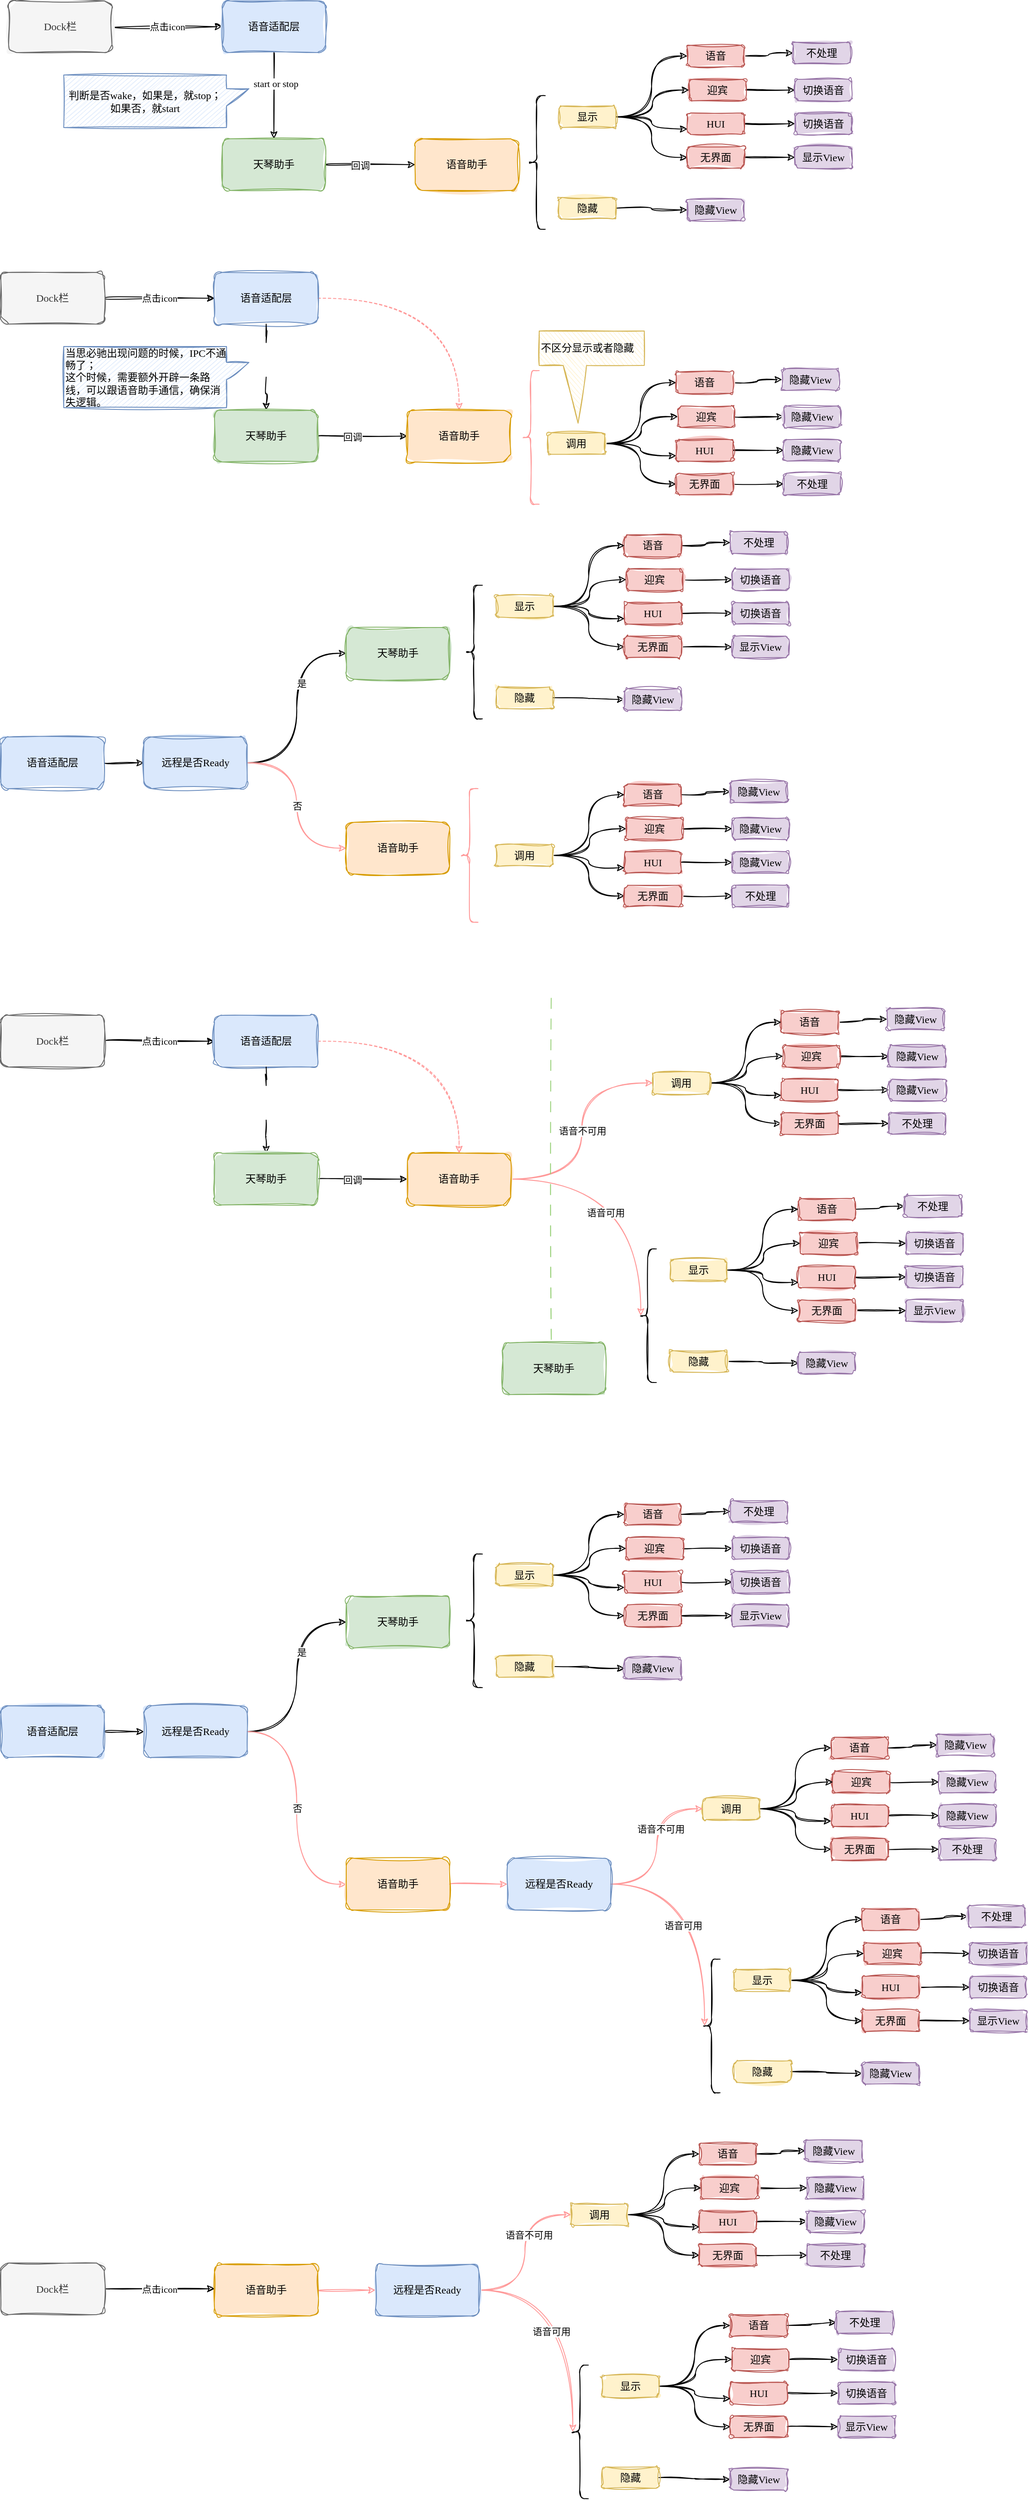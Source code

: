 <mxfile version="20.8.23" type="github">
  <diagram name="第 1 页" id="yL9H_qhpLR_tQB5QavoR">
    <mxGraphModel dx="1502" dy="678" grid="0" gridSize="10" guides="1" tooltips="1" connect="1" arrows="1" fold="1" page="0" pageScale="1" pageWidth="827" pageHeight="1169" math="0" shadow="0">
      <root>
        <mxCell id="0" />
        <mxCell id="1" parent="0" />
        <mxCell id="fH1kUX0DgGbrLvZ_6lLT-5" value="点击icon" style="edgeStyle=orthogonalEdgeStyle;orthogonalLoop=1;jettySize=auto;html=1;exitX=1;exitY=0.5;exitDx=0;exitDy=0;entryX=0;entryY=0.5;entryDx=0;entryDy=0;fontFamily=Comic Sans MS;sketch=1;curveFitting=1;jiggle=2;curved=1;" edge="1" parent="1" source="fH1kUX0DgGbrLvZ_6lLT-1" target="fH1kUX0DgGbrLvZ_6lLT-2">
          <mxGeometry relative="1" as="geometry" />
        </mxCell>
        <mxCell id="fH1kUX0DgGbrLvZ_6lLT-1" value="Dock栏" style="rounded=1;whiteSpace=wrap;html=1;sketch=1;curveFitting=1;jiggle=2;fontFamily=Comic Sans MS;fillColor=#f5f5f5;fontColor=#333333;strokeColor=#666666;fillStyle=solid;" vertex="1" parent="1">
          <mxGeometry x="28" y="216" width="120" height="60" as="geometry" />
        </mxCell>
        <mxCell id="fH1kUX0DgGbrLvZ_6lLT-6" style="edgeStyle=orthogonalEdgeStyle;curved=1;sketch=1;orthogonalLoop=1;jettySize=auto;html=1;exitX=0.5;exitY=1;exitDx=0;exitDy=0;fontFamily=Comic Sans MS;" edge="1" parent="1" source="fH1kUX0DgGbrLvZ_6lLT-2" target="fH1kUX0DgGbrLvZ_6lLT-3">
          <mxGeometry relative="1" as="geometry" />
        </mxCell>
        <mxCell id="fH1kUX0DgGbrLvZ_6lLT-7" value="start or stop" style="edgeLabel;html=1;align=center;verticalAlign=middle;resizable=0;points=[];fontFamily=Comic Sans MS;" vertex="1" connectable="0" parent="fH1kUX0DgGbrLvZ_6lLT-6">
          <mxGeometry x="-0.28" y="2" relative="1" as="geometry">
            <mxPoint as="offset" />
          </mxGeometry>
        </mxCell>
        <mxCell id="fH1kUX0DgGbrLvZ_6lLT-2" value="语音适配层" style="rounded=1;whiteSpace=wrap;html=1;sketch=1;curveFitting=1;jiggle=2;fontFamily=Comic Sans MS;fillColor=#dae8fc;strokeColor=#6c8ebf;fillStyle=solid;" vertex="1" parent="1">
          <mxGeometry x="276" y="216" width="120" height="60" as="geometry" />
        </mxCell>
        <mxCell id="fH1kUX0DgGbrLvZ_6lLT-8" style="edgeStyle=orthogonalEdgeStyle;curved=1;sketch=1;orthogonalLoop=1;jettySize=auto;html=1;exitX=1;exitY=0.5;exitDx=0;exitDy=0;entryX=0;entryY=0.5;entryDx=0;entryDy=0;fontFamily=Comic Sans MS;" edge="1" parent="1" source="fH1kUX0DgGbrLvZ_6lLT-3" target="fH1kUX0DgGbrLvZ_6lLT-4">
          <mxGeometry relative="1" as="geometry" />
        </mxCell>
        <mxCell id="fH1kUX0DgGbrLvZ_6lLT-9" value="回调" style="edgeLabel;html=1;align=center;verticalAlign=middle;resizable=0;points=[];fontFamily=Comic Sans MS;" vertex="1" connectable="0" parent="fH1kUX0DgGbrLvZ_6lLT-8">
          <mxGeometry x="-0.231" y="-1" relative="1" as="geometry">
            <mxPoint as="offset" />
          </mxGeometry>
        </mxCell>
        <mxCell id="fH1kUX0DgGbrLvZ_6lLT-3" value="天琴助手" style="rounded=1;whiteSpace=wrap;html=1;sketch=1;curveFitting=1;jiggle=2;fontFamily=Comic Sans MS;fillColor=#d5e8d4;strokeColor=#82b366;fillStyle=solid;" vertex="1" parent="1">
          <mxGeometry x="276" y="376" width="120" height="60" as="geometry" />
        </mxCell>
        <mxCell id="fH1kUX0DgGbrLvZ_6lLT-4" value="语音助手" style="rounded=1;whiteSpace=wrap;html=1;sketch=1;curveFitting=1;jiggle=2;fontFamily=Comic Sans MS;fillColor=#ffe6cc;strokeColor=#d79b00;fillStyle=solid;" vertex="1" parent="1">
          <mxGeometry x="500" y="376" width="120" height="60" as="geometry" />
        </mxCell>
        <mxCell id="fH1kUX0DgGbrLvZ_6lLT-10" value="判断是否wake，如果是，就stop；如果否，就start" style="shape=callout;whiteSpace=wrap;html=1;perimeter=calloutPerimeter;sketch=1;fillStyle=auto;fontFamily=Comic Sans MS;fillColor=#dae8fc;strokeColor=#6c8ebf;direction=north;flipV=1;size=26;position=0.26;position2=0.26;" vertex="1" parent="1">
          <mxGeometry x="92" y="302" width="215" height="61" as="geometry" />
        </mxCell>
        <mxCell id="fH1kUX0DgGbrLvZ_6lLT-12" value="" style="shape=curlyBracket;whiteSpace=wrap;html=1;rounded=1;labelPosition=left;verticalLabelPosition=middle;align=right;verticalAlign=middle;sketch=1;fillStyle=auto;fontFamily=Comic Sans MS;" vertex="1" parent="1">
          <mxGeometry x="631" y="326" width="20" height="155" as="geometry" />
        </mxCell>
        <mxCell id="fH1kUX0DgGbrLvZ_6lLT-102" style="edgeStyle=orthogonalEdgeStyle;curved=1;sketch=1;orthogonalLoop=1;jettySize=auto;html=1;exitX=1;exitY=0.5;exitDx=0;exitDy=0;entryX=0;entryY=0.5;entryDx=0;entryDy=0;strokeColor=#000000;fontFamily=Comic Sans MS;" edge="1" parent="1" source="fH1kUX0DgGbrLvZ_6lLT-13" target="fH1kUX0DgGbrLvZ_6lLT-18">
          <mxGeometry relative="1" as="geometry" />
        </mxCell>
        <mxCell id="fH1kUX0DgGbrLvZ_6lLT-13" value="语音" style="rounded=1;whiteSpace=wrap;html=1;sketch=1;curveFitting=1;jiggle=2;fontFamily=Comic Sans MS;fillColor=#f8cecc;strokeColor=#b85450;fillStyle=solid;" vertex="1" parent="1">
          <mxGeometry x="816" y="267.5" width="66" height="25" as="geometry" />
        </mxCell>
        <mxCell id="fH1kUX0DgGbrLvZ_6lLT-22" style="edgeStyle=orthogonalEdgeStyle;curved=1;sketch=1;orthogonalLoop=1;jettySize=auto;html=1;exitX=1;exitY=0.5;exitDx=0;exitDy=0;fontFamily=Comic Sans MS;" edge="1" parent="1" source="fH1kUX0DgGbrLvZ_6lLT-14" target="fH1kUX0DgGbrLvZ_6lLT-20">
          <mxGeometry relative="1" as="geometry" />
        </mxCell>
        <mxCell id="fH1kUX0DgGbrLvZ_6lLT-14" value="迎宾" style="rounded=1;whiteSpace=wrap;html=1;sketch=1;curveFitting=1;jiggle=2;fontFamily=Comic Sans MS;fillColor=#f8cecc;strokeColor=#b85450;fillStyle=solid;" vertex="1" parent="1">
          <mxGeometry x="818" y="307" width="66" height="25" as="geometry" />
        </mxCell>
        <mxCell id="fH1kUX0DgGbrLvZ_6lLT-25" style="edgeStyle=orthogonalEdgeStyle;curved=1;sketch=1;orthogonalLoop=1;jettySize=auto;html=1;exitX=1;exitY=0.5;exitDx=0;exitDy=0;entryX=0;entryY=0.5;entryDx=0;entryDy=0;fontFamily=Comic Sans MS;" edge="1" parent="1" source="fH1kUX0DgGbrLvZ_6lLT-15" target="fH1kUX0DgGbrLvZ_6lLT-23">
          <mxGeometry relative="1" as="geometry" />
        </mxCell>
        <mxCell id="fH1kUX0DgGbrLvZ_6lLT-15" value="HUI" style="rounded=1;whiteSpace=wrap;html=1;sketch=1;curveFitting=1;jiggle=2;fontFamily=Comic Sans MS;fillColor=#f8cecc;strokeColor=#b85450;fillStyle=solid;" vertex="1" parent="1">
          <mxGeometry x="816" y="346" width="66" height="25" as="geometry" />
        </mxCell>
        <mxCell id="fH1kUX0DgGbrLvZ_6lLT-18" value="不处理" style="rounded=1;whiteSpace=wrap;html=1;sketch=1;curveFitting=1;jiggle=2;fontFamily=Comic Sans MS;fillColor=#e1d5e7;strokeColor=#9673a6;fillStyle=solid;" vertex="1" parent="1">
          <mxGeometry x="939" y="264" width="66" height="25" as="geometry" />
        </mxCell>
        <mxCell id="fH1kUX0DgGbrLvZ_6lLT-20" value="切换语音" style="rounded=1;whiteSpace=wrap;html=1;sketch=1;curveFitting=1;jiggle=2;fontFamily=Comic Sans MS;fillColor=#e1d5e7;strokeColor=#9673a6;fillStyle=solid;" vertex="1" parent="1">
          <mxGeometry x="941" y="307" width="66" height="25" as="geometry" />
        </mxCell>
        <mxCell id="fH1kUX0DgGbrLvZ_6lLT-23" value="切换语音" style="rounded=1;whiteSpace=wrap;html=1;sketch=1;curveFitting=1;jiggle=2;fontFamily=Comic Sans MS;fillColor=#e1d5e7;strokeColor=#9673a6;fillStyle=solid;" vertex="1" parent="1">
          <mxGeometry x="941" y="346" width="66" height="25" as="geometry" />
        </mxCell>
        <mxCell id="fH1kUX0DgGbrLvZ_6lLT-27" value="点击icon" style="edgeStyle=orthogonalEdgeStyle;orthogonalLoop=1;jettySize=auto;html=1;exitX=1;exitY=0.5;exitDx=0;exitDy=0;entryX=0;entryY=0.5;entryDx=0;entryDy=0;fontFamily=Comic Sans MS;sketch=1;curveFitting=1;jiggle=2;curved=1;" edge="1" parent="1" source="fH1kUX0DgGbrLvZ_6lLT-28" target="fH1kUX0DgGbrLvZ_6lLT-31">
          <mxGeometry relative="1" as="geometry" />
        </mxCell>
        <mxCell id="fH1kUX0DgGbrLvZ_6lLT-28" value="Dock栏" style="rounded=1;whiteSpace=wrap;html=1;sketch=1;curveFitting=1;jiggle=2;fontFamily=Comic Sans MS;fillColor=#f5f5f5;fontColor=#333333;strokeColor=#666666;fillStyle=solid;" vertex="1" parent="1">
          <mxGeometry x="19" y="531" width="120" height="60" as="geometry" />
        </mxCell>
        <mxCell id="fH1kUX0DgGbrLvZ_6lLT-29" style="edgeStyle=orthogonalEdgeStyle;curved=1;sketch=1;orthogonalLoop=1;jettySize=auto;html=1;exitX=0.5;exitY=1;exitDx=0;exitDy=0;fontFamily=Comic Sans MS;startArrow=none;" edge="1" parent="1" source="fH1kUX0DgGbrLvZ_6lLT-66" target="fH1kUX0DgGbrLvZ_6lLT-34">
          <mxGeometry relative="1" as="geometry" />
        </mxCell>
        <mxCell id="fH1kUX0DgGbrLvZ_6lLT-50" style="edgeStyle=orthogonalEdgeStyle;curved=1;sketch=1;orthogonalLoop=1;jettySize=auto;html=1;exitX=1;exitY=0.5;exitDx=0;exitDy=0;entryX=0.5;entryY=0;entryDx=0;entryDy=0;fontFamily=Comic Sans MS;dashed=1;fillColor=#f8cecc;strokeColor=#FF9999;" edge="1" parent="1" source="fH1kUX0DgGbrLvZ_6lLT-31" target="fH1kUX0DgGbrLvZ_6lLT-35">
          <mxGeometry relative="1" as="geometry" />
        </mxCell>
        <mxCell id="fH1kUX0DgGbrLvZ_6lLT-31" value="语音适配层" style="rounded=1;whiteSpace=wrap;html=1;sketch=1;curveFitting=1;jiggle=2;fontFamily=Comic Sans MS;fillColor=#dae8fc;strokeColor=#6c8ebf;fillStyle=solid;" vertex="1" parent="1">
          <mxGeometry x="267" y="531" width="120" height="60" as="geometry" />
        </mxCell>
        <mxCell id="fH1kUX0DgGbrLvZ_6lLT-32" style="edgeStyle=orthogonalEdgeStyle;curved=1;sketch=1;orthogonalLoop=1;jettySize=auto;html=1;exitX=1;exitY=0.5;exitDx=0;exitDy=0;entryX=0;entryY=0.5;entryDx=0;entryDy=0;fontFamily=Comic Sans MS;" edge="1" parent="1" source="fH1kUX0DgGbrLvZ_6lLT-34" target="fH1kUX0DgGbrLvZ_6lLT-35">
          <mxGeometry relative="1" as="geometry" />
        </mxCell>
        <mxCell id="fH1kUX0DgGbrLvZ_6lLT-33" value="回调" style="edgeLabel;html=1;align=center;verticalAlign=middle;resizable=0;points=[];fontFamily=Comic Sans MS;" vertex="1" connectable="0" parent="fH1kUX0DgGbrLvZ_6lLT-32">
          <mxGeometry x="-0.231" y="-1" relative="1" as="geometry">
            <mxPoint as="offset" />
          </mxGeometry>
        </mxCell>
        <mxCell id="fH1kUX0DgGbrLvZ_6lLT-34" value="天琴助手" style="rounded=1;whiteSpace=wrap;html=1;sketch=1;curveFitting=1;jiggle=2;fontFamily=Comic Sans MS;fillColor=#d5e8d4;strokeColor=#82b366;fillStyle=solid;" vertex="1" parent="1">
          <mxGeometry x="267" y="691" width="120" height="60" as="geometry" />
        </mxCell>
        <mxCell id="fH1kUX0DgGbrLvZ_6lLT-35" value="语音助手" style="rounded=1;whiteSpace=wrap;html=1;sketch=1;curveFitting=1;jiggle=2;fontFamily=Comic Sans MS;fillColor=#ffe6cc;strokeColor=#d79b00;fillStyle=solid;" vertex="1" parent="1">
          <mxGeometry x="491" y="691" width="120" height="60" as="geometry" />
        </mxCell>
        <mxCell id="fH1kUX0DgGbrLvZ_6lLT-54" value="" style="shape=curlyBracket;whiteSpace=wrap;html=1;rounded=1;labelPosition=left;verticalLabelPosition=middle;align=right;verticalAlign=middle;sketch=1;fillStyle=auto;fontFamily=Comic Sans MS;strokeColor=#FF9999;" vertex="1" parent="1">
          <mxGeometry x="624" y="645" width="20" height="155" as="geometry" />
        </mxCell>
        <mxCell id="fH1kUX0DgGbrLvZ_6lLT-67" value="" style="edgeStyle=orthogonalEdgeStyle;curved=1;sketch=1;orthogonalLoop=1;jettySize=auto;html=1;exitX=0.5;exitY=1;exitDx=0;exitDy=0;fontFamily=Comic Sans MS;endArrow=none;" edge="1" parent="1" source="fH1kUX0DgGbrLvZ_6lLT-31" target="fH1kUX0DgGbrLvZ_6lLT-66">
          <mxGeometry relative="1" as="geometry">
            <mxPoint x="327" y="591" as="sourcePoint" />
            <mxPoint x="327" y="691" as="targetPoint" />
          </mxGeometry>
        </mxCell>
        <mxCell id="fH1kUX0DgGbrLvZ_6lLT-66" value="" style="shape=image;html=1;verticalAlign=top;verticalLabelPosition=bottom;labelBackgroundColor=#ffffff;imageAspect=0;aspect=fixed;image=https://cdn2.iconfinder.com/data/icons/essential-web-1-1/50/close-cross-error-wrong-reject-128.png;sketch=1;fillStyle=auto;fontFamily=Comic Sans MS;" vertex="1" parent="1">
          <mxGeometry x="307" y="612.5" width="40" height="40" as="geometry" />
        </mxCell>
        <mxCell id="fH1kUX0DgGbrLvZ_6lLT-69" value="当思必驰出现问题的时候，IPC不通畅了；&lt;br&gt;这个时候，需要额外开辟一条路线，可以跟语音助手通信，确保消失逻辑。" style="shape=callout;whiteSpace=wrap;html=1;perimeter=calloutPerimeter;sketch=1;fillStyle=auto;fontFamily=Comic Sans MS;fillColor=#dae8fc;strokeColor=#6c8ebf;direction=north;flipV=1;size=26;position=0.26;position2=0.26;align=left;" vertex="1" parent="1">
          <mxGeometry x="92" y="617" width="215" height="71" as="geometry" />
        </mxCell>
        <mxCell id="fH1kUX0DgGbrLvZ_6lLT-74" style="edgeStyle=orthogonalEdgeStyle;curved=1;sketch=1;orthogonalLoop=1;jettySize=auto;html=1;exitX=1;exitY=0.5;exitDx=0;exitDy=0;entryX=0;entryY=0.5;entryDx=0;entryDy=0;strokeColor=#000000;fontFamily=Comic Sans MS;" edge="1" parent="1" source="fH1kUX0DgGbrLvZ_6lLT-70" target="fH1kUX0DgGbrLvZ_6lLT-71">
          <mxGeometry relative="1" as="geometry" />
        </mxCell>
        <mxCell id="fH1kUX0DgGbrLvZ_6lLT-70" value="语音适配层" style="rounded=1;whiteSpace=wrap;html=1;sketch=1;curveFitting=1;jiggle=2;fontFamily=Comic Sans MS;fillColor=#dae8fc;strokeColor=#6c8ebf;fillStyle=solid;" vertex="1" parent="1">
          <mxGeometry x="19" y="1070" width="120" height="60" as="geometry" />
        </mxCell>
        <mxCell id="fH1kUX0DgGbrLvZ_6lLT-75" style="edgeStyle=orthogonalEdgeStyle;curved=1;sketch=1;orthogonalLoop=1;jettySize=auto;html=1;exitX=1;exitY=0.5;exitDx=0;exitDy=0;entryX=0;entryY=0.5;entryDx=0;entryDy=0;strokeColor=#000000;fontFamily=Comic Sans MS;" edge="1" parent="1" source="fH1kUX0DgGbrLvZ_6lLT-71" target="fH1kUX0DgGbrLvZ_6lLT-72">
          <mxGeometry relative="1" as="geometry" />
        </mxCell>
        <mxCell id="fH1kUX0DgGbrLvZ_6lLT-77" value="是" style="edgeLabel;html=1;align=center;verticalAlign=middle;resizable=0;points=[];fontFamily=Comic Sans MS;" vertex="1" connectable="0" parent="fH1kUX0DgGbrLvZ_6lLT-75">
          <mxGeometry x="0.247" y="-5" relative="1" as="geometry">
            <mxPoint y="1" as="offset" />
          </mxGeometry>
        </mxCell>
        <mxCell id="fH1kUX0DgGbrLvZ_6lLT-76" value="否" style="edgeStyle=orthogonalEdgeStyle;curved=1;sketch=1;orthogonalLoop=1;jettySize=auto;html=1;exitX=1;exitY=0.5;exitDx=0;exitDy=0;entryX=0;entryY=0.5;entryDx=0;entryDy=0;strokeColor=#FF9999;fontFamily=Comic Sans MS;" edge="1" parent="1" source="fH1kUX0DgGbrLvZ_6lLT-71" target="fH1kUX0DgGbrLvZ_6lLT-73">
          <mxGeometry relative="1" as="geometry" />
        </mxCell>
        <mxCell id="fH1kUX0DgGbrLvZ_6lLT-71" value="远程是否Ready" style="rounded=1;whiteSpace=wrap;html=1;sketch=1;curveFitting=1;jiggle=2;fontFamily=Comic Sans MS;fillColor=#dae8fc;strokeColor=#6c8ebf;fillStyle=solid;" vertex="1" parent="1">
          <mxGeometry x="185" y="1070" width="120" height="60" as="geometry" />
        </mxCell>
        <mxCell id="fH1kUX0DgGbrLvZ_6lLT-72" value="天琴助手" style="rounded=1;whiteSpace=wrap;html=1;sketch=1;curveFitting=1;jiggle=2;fontFamily=Comic Sans MS;fillColor=#d5e8d4;strokeColor=#82b366;fillStyle=solid;" vertex="1" parent="1">
          <mxGeometry x="420" y="943" width="120" height="60" as="geometry" />
        </mxCell>
        <mxCell id="fH1kUX0DgGbrLvZ_6lLT-73" value="语音助手" style="rounded=1;whiteSpace=wrap;html=1;sketch=1;curveFitting=1;jiggle=2;fontFamily=Comic Sans MS;fillColor=#ffe6cc;strokeColor=#d79b00;fillStyle=solid;" vertex="1" parent="1">
          <mxGeometry x="420" y="1169" width="120" height="60" as="geometry" />
        </mxCell>
        <mxCell id="fH1kUX0DgGbrLvZ_6lLT-78" value="" style="shape=curlyBracket;whiteSpace=wrap;html=1;rounded=1;labelPosition=left;verticalLabelPosition=middle;align=right;verticalAlign=middle;sketch=1;fillStyle=auto;fontFamily=Comic Sans MS;strokeColor=#FF9999;" vertex="1" parent="1">
          <mxGeometry x="553" y="1130" width="20" height="155" as="geometry" />
        </mxCell>
        <mxCell id="fH1kUX0DgGbrLvZ_6lLT-103" style="edgeStyle=orthogonalEdgeStyle;curved=1;sketch=1;orthogonalLoop=1;jettySize=auto;html=1;exitX=1;exitY=0.5;exitDx=0;exitDy=0;entryX=0;entryY=0.5;entryDx=0;entryDy=0;strokeColor=#000000;fontFamily=Comic Sans MS;" edge="1" parent="1" source="fH1kUX0DgGbrLvZ_6lLT-100" target="fH1kUX0DgGbrLvZ_6lLT-13">
          <mxGeometry relative="1" as="geometry" />
        </mxCell>
        <mxCell id="fH1kUX0DgGbrLvZ_6lLT-104" style="edgeStyle=orthogonalEdgeStyle;curved=1;sketch=1;orthogonalLoop=1;jettySize=auto;html=1;exitX=1;exitY=0.5;exitDx=0;exitDy=0;entryX=0;entryY=0.5;entryDx=0;entryDy=0;strokeColor=#000000;fontFamily=Comic Sans MS;" edge="1" parent="1" source="fH1kUX0DgGbrLvZ_6lLT-100" target="fH1kUX0DgGbrLvZ_6lLT-14">
          <mxGeometry relative="1" as="geometry" />
        </mxCell>
        <mxCell id="fH1kUX0DgGbrLvZ_6lLT-105" style="edgeStyle=orthogonalEdgeStyle;curved=1;sketch=1;orthogonalLoop=1;jettySize=auto;html=1;exitX=1;exitY=0.5;exitDx=0;exitDy=0;entryX=0;entryY=0.75;entryDx=0;entryDy=0;strokeColor=#000000;fontFamily=Comic Sans MS;" edge="1" parent="1" source="fH1kUX0DgGbrLvZ_6lLT-100" target="fH1kUX0DgGbrLvZ_6lLT-15">
          <mxGeometry relative="1" as="geometry" />
        </mxCell>
        <mxCell id="fH1kUX0DgGbrLvZ_6lLT-109" style="edgeStyle=orthogonalEdgeStyle;curved=1;sketch=1;orthogonalLoop=1;jettySize=auto;html=1;exitX=1;exitY=0.5;exitDx=0;exitDy=0;entryX=0;entryY=0.5;entryDx=0;entryDy=0;strokeColor=#000000;fontFamily=Comic Sans MS;" edge="1" parent="1" source="fH1kUX0DgGbrLvZ_6lLT-100" target="fH1kUX0DgGbrLvZ_6lLT-108">
          <mxGeometry relative="1" as="geometry" />
        </mxCell>
        <mxCell id="fH1kUX0DgGbrLvZ_6lLT-100" value="显示" style="rounded=1;whiteSpace=wrap;html=1;sketch=1;curveFitting=1;jiggle=2;fontFamily=Comic Sans MS;fillColor=#fff2cc;strokeColor=#d6b656;fillStyle=solid;" vertex="1" parent="1">
          <mxGeometry x="667" y="338" width="66" height="25" as="geometry" />
        </mxCell>
        <mxCell id="fH1kUX0DgGbrLvZ_6lLT-112" style="edgeStyle=orthogonalEdgeStyle;curved=1;sketch=1;orthogonalLoop=1;jettySize=auto;html=1;exitX=1;exitY=0.5;exitDx=0;exitDy=0;strokeColor=#000000;fontFamily=Comic Sans MS;" edge="1" parent="1" source="fH1kUX0DgGbrLvZ_6lLT-101" target="fH1kUX0DgGbrLvZ_6lLT-106">
          <mxGeometry relative="1" as="geometry" />
        </mxCell>
        <mxCell id="fH1kUX0DgGbrLvZ_6lLT-101" value="隐藏" style="rounded=1;whiteSpace=wrap;html=1;sketch=1;curveFitting=1;jiggle=2;fontFamily=Comic Sans MS;fillColor=#fff2cc;strokeColor=#d6b656;fillStyle=solid;" vertex="1" parent="1">
          <mxGeometry x="667" y="444" width="66" height="25" as="geometry" />
        </mxCell>
        <mxCell id="fH1kUX0DgGbrLvZ_6lLT-106" value="隐藏View" style="rounded=1;whiteSpace=wrap;html=1;sketch=1;curveFitting=1;jiggle=2;fontFamily=Comic Sans MS;fillColor=#e1d5e7;strokeColor=#9673a6;fillStyle=solid;" vertex="1" parent="1">
          <mxGeometry x="816" y="446" width="66" height="25" as="geometry" />
        </mxCell>
        <mxCell id="fH1kUX0DgGbrLvZ_6lLT-111" style="edgeStyle=orthogonalEdgeStyle;curved=1;sketch=1;orthogonalLoop=1;jettySize=auto;html=1;exitX=1;exitY=0.5;exitDx=0;exitDy=0;strokeColor=#000000;fontFamily=Comic Sans MS;" edge="1" parent="1" source="fH1kUX0DgGbrLvZ_6lLT-108" target="fH1kUX0DgGbrLvZ_6lLT-110">
          <mxGeometry relative="1" as="geometry" />
        </mxCell>
        <mxCell id="fH1kUX0DgGbrLvZ_6lLT-108" value="无界面" style="rounded=1;whiteSpace=wrap;html=1;sketch=1;curveFitting=1;jiggle=2;fontFamily=Comic Sans MS;fillColor=#f8cecc;strokeColor=#b85450;fillStyle=solid;" vertex="1" parent="1">
          <mxGeometry x="816" y="385" width="66" height="25" as="geometry" />
        </mxCell>
        <mxCell id="fH1kUX0DgGbrLvZ_6lLT-110" value="显示View" style="rounded=1;whiteSpace=wrap;html=1;sketch=1;curveFitting=1;jiggle=2;fontFamily=Comic Sans MS;fillColor=#e1d5e7;strokeColor=#9673a6;fillStyle=solid;" vertex="1" parent="1">
          <mxGeometry x="941" y="385" width="66" height="25" as="geometry" />
        </mxCell>
        <mxCell id="fH1kUX0DgGbrLvZ_6lLT-113" value="" style="shape=curlyBracket;whiteSpace=wrap;html=1;rounded=1;labelPosition=left;verticalLabelPosition=middle;align=right;verticalAlign=middle;sketch=1;fillStyle=auto;fontFamily=Comic Sans MS;" vertex="1" parent="1">
          <mxGeometry x="558" y="894" width="20" height="155" as="geometry" />
        </mxCell>
        <mxCell id="fH1kUX0DgGbrLvZ_6lLT-114" style="edgeStyle=orthogonalEdgeStyle;curved=1;sketch=1;orthogonalLoop=1;jettySize=auto;html=1;exitX=1;exitY=0.5;exitDx=0;exitDy=0;entryX=0;entryY=0.5;entryDx=0;entryDy=0;strokeColor=#000000;fontFamily=Comic Sans MS;" edge="1" parent="1" source="fH1kUX0DgGbrLvZ_6lLT-115" target="fH1kUX0DgGbrLvZ_6lLT-120">
          <mxGeometry relative="1" as="geometry" />
        </mxCell>
        <mxCell id="fH1kUX0DgGbrLvZ_6lLT-115" value="语音" style="rounded=1;whiteSpace=wrap;html=1;sketch=1;curveFitting=1;jiggle=2;fontFamily=Comic Sans MS;fillColor=#f8cecc;strokeColor=#b85450;fillStyle=solid;" vertex="1" parent="1">
          <mxGeometry x="743" y="835.5" width="66" height="25" as="geometry" />
        </mxCell>
        <mxCell id="fH1kUX0DgGbrLvZ_6lLT-116" style="edgeStyle=orthogonalEdgeStyle;curved=1;sketch=1;orthogonalLoop=1;jettySize=auto;html=1;exitX=1;exitY=0.5;exitDx=0;exitDy=0;fontFamily=Comic Sans MS;" edge="1" parent="1" source="fH1kUX0DgGbrLvZ_6lLT-117" target="fH1kUX0DgGbrLvZ_6lLT-121">
          <mxGeometry relative="1" as="geometry" />
        </mxCell>
        <mxCell id="fH1kUX0DgGbrLvZ_6lLT-117" value="迎宾" style="rounded=1;whiteSpace=wrap;html=1;sketch=1;curveFitting=1;jiggle=2;fontFamily=Comic Sans MS;fillColor=#f8cecc;strokeColor=#b85450;fillStyle=solid;" vertex="1" parent="1">
          <mxGeometry x="745" y="875" width="66" height="25" as="geometry" />
        </mxCell>
        <mxCell id="fH1kUX0DgGbrLvZ_6lLT-118" style="edgeStyle=orthogonalEdgeStyle;curved=1;sketch=1;orthogonalLoop=1;jettySize=auto;html=1;exitX=1;exitY=0.5;exitDx=0;exitDy=0;entryX=0;entryY=0.5;entryDx=0;entryDy=0;fontFamily=Comic Sans MS;" edge="1" parent="1" source="fH1kUX0DgGbrLvZ_6lLT-119" target="fH1kUX0DgGbrLvZ_6lLT-122">
          <mxGeometry relative="1" as="geometry" />
        </mxCell>
        <mxCell id="fH1kUX0DgGbrLvZ_6lLT-119" value="HUI" style="rounded=1;whiteSpace=wrap;html=1;sketch=1;curveFitting=1;jiggle=2;fontFamily=Comic Sans MS;fillColor=#f8cecc;strokeColor=#b85450;fillStyle=solid;" vertex="1" parent="1">
          <mxGeometry x="743" y="914" width="66" height="25" as="geometry" />
        </mxCell>
        <mxCell id="fH1kUX0DgGbrLvZ_6lLT-120" value="不处理" style="rounded=1;whiteSpace=wrap;html=1;sketch=1;curveFitting=1;jiggle=2;fontFamily=Comic Sans MS;fillColor=#e1d5e7;strokeColor=#9673a6;fillStyle=solid;" vertex="1" parent="1">
          <mxGeometry x="866" y="832" width="66" height="25" as="geometry" />
        </mxCell>
        <mxCell id="fH1kUX0DgGbrLvZ_6lLT-121" value="切换语音" style="rounded=1;whiteSpace=wrap;html=1;sketch=1;curveFitting=1;jiggle=2;fontFamily=Comic Sans MS;fillColor=#e1d5e7;strokeColor=#9673a6;fillStyle=solid;" vertex="1" parent="1">
          <mxGeometry x="868" y="875" width="66" height="25" as="geometry" />
        </mxCell>
        <mxCell id="fH1kUX0DgGbrLvZ_6lLT-122" value="切换语音" style="rounded=1;whiteSpace=wrap;html=1;sketch=1;curveFitting=1;jiggle=2;fontFamily=Comic Sans MS;fillColor=#e1d5e7;strokeColor=#9673a6;fillStyle=solid;" vertex="1" parent="1">
          <mxGeometry x="868" y="914" width="66" height="25" as="geometry" />
        </mxCell>
        <mxCell id="fH1kUX0DgGbrLvZ_6lLT-123" style="edgeStyle=orthogonalEdgeStyle;curved=1;sketch=1;orthogonalLoop=1;jettySize=auto;html=1;exitX=1;exitY=0.5;exitDx=0;exitDy=0;entryX=0;entryY=0.5;entryDx=0;entryDy=0;strokeColor=#000000;fontFamily=Comic Sans MS;" edge="1" parent="1" source="fH1kUX0DgGbrLvZ_6lLT-127" target="fH1kUX0DgGbrLvZ_6lLT-115">
          <mxGeometry relative="1" as="geometry" />
        </mxCell>
        <mxCell id="fH1kUX0DgGbrLvZ_6lLT-124" style="edgeStyle=orthogonalEdgeStyle;curved=1;sketch=1;orthogonalLoop=1;jettySize=auto;html=1;exitX=1;exitY=0.5;exitDx=0;exitDy=0;entryX=0;entryY=0.5;entryDx=0;entryDy=0;strokeColor=#000000;fontFamily=Comic Sans MS;" edge="1" parent="1" source="fH1kUX0DgGbrLvZ_6lLT-127" target="fH1kUX0DgGbrLvZ_6lLT-117">
          <mxGeometry relative="1" as="geometry" />
        </mxCell>
        <mxCell id="fH1kUX0DgGbrLvZ_6lLT-125" style="edgeStyle=orthogonalEdgeStyle;curved=1;sketch=1;orthogonalLoop=1;jettySize=auto;html=1;exitX=1;exitY=0.5;exitDx=0;exitDy=0;entryX=0;entryY=0.75;entryDx=0;entryDy=0;strokeColor=#000000;fontFamily=Comic Sans MS;" edge="1" parent="1" source="fH1kUX0DgGbrLvZ_6lLT-127" target="fH1kUX0DgGbrLvZ_6lLT-119">
          <mxGeometry relative="1" as="geometry" />
        </mxCell>
        <mxCell id="fH1kUX0DgGbrLvZ_6lLT-126" style="edgeStyle=orthogonalEdgeStyle;curved=1;sketch=1;orthogonalLoop=1;jettySize=auto;html=1;exitX=1;exitY=0.5;exitDx=0;exitDy=0;entryX=0;entryY=0.5;entryDx=0;entryDy=0;strokeColor=#000000;fontFamily=Comic Sans MS;" edge="1" parent="1" source="fH1kUX0DgGbrLvZ_6lLT-127" target="fH1kUX0DgGbrLvZ_6lLT-132">
          <mxGeometry relative="1" as="geometry" />
        </mxCell>
        <mxCell id="fH1kUX0DgGbrLvZ_6lLT-127" value="显示" style="rounded=1;whiteSpace=wrap;html=1;sketch=1;curveFitting=1;jiggle=2;fontFamily=Comic Sans MS;fillColor=#fff2cc;strokeColor=#d6b656;fillStyle=solid;" vertex="1" parent="1">
          <mxGeometry x="594" y="906" width="66" height="25" as="geometry" />
        </mxCell>
        <mxCell id="fH1kUX0DgGbrLvZ_6lLT-128" style="edgeStyle=orthogonalEdgeStyle;curved=1;sketch=1;orthogonalLoop=1;jettySize=auto;html=1;exitX=1;exitY=0.5;exitDx=0;exitDy=0;strokeColor=#000000;fontFamily=Comic Sans MS;" edge="1" parent="1" source="fH1kUX0DgGbrLvZ_6lLT-129" target="fH1kUX0DgGbrLvZ_6lLT-130">
          <mxGeometry relative="1" as="geometry" />
        </mxCell>
        <mxCell id="fH1kUX0DgGbrLvZ_6lLT-129" value="隐藏" style="rounded=1;whiteSpace=wrap;html=1;sketch=1;curveFitting=1;jiggle=2;fontFamily=Comic Sans MS;fillColor=#fff2cc;strokeColor=#d6b656;fillStyle=solid;" vertex="1" parent="1">
          <mxGeometry x="594" y="1012" width="66" height="25" as="geometry" />
        </mxCell>
        <mxCell id="fH1kUX0DgGbrLvZ_6lLT-130" value="隐藏View" style="rounded=1;whiteSpace=wrap;html=1;sketch=1;curveFitting=1;jiggle=2;fontFamily=Comic Sans MS;fillColor=#e1d5e7;strokeColor=#9673a6;fillStyle=solid;" vertex="1" parent="1">
          <mxGeometry x="743" y="1014" width="66" height="25" as="geometry" />
        </mxCell>
        <mxCell id="fH1kUX0DgGbrLvZ_6lLT-131" style="edgeStyle=orthogonalEdgeStyle;curved=1;sketch=1;orthogonalLoop=1;jettySize=auto;html=1;exitX=1;exitY=0.5;exitDx=0;exitDy=0;strokeColor=#000000;fontFamily=Comic Sans MS;" edge="1" parent="1" source="fH1kUX0DgGbrLvZ_6lLT-132" target="fH1kUX0DgGbrLvZ_6lLT-133">
          <mxGeometry relative="1" as="geometry" />
        </mxCell>
        <mxCell id="fH1kUX0DgGbrLvZ_6lLT-132" value="无界面" style="rounded=1;whiteSpace=wrap;html=1;sketch=1;curveFitting=1;jiggle=2;fontFamily=Comic Sans MS;fillColor=#f8cecc;strokeColor=#b85450;fillStyle=solid;" vertex="1" parent="1">
          <mxGeometry x="743" y="953" width="66" height="25" as="geometry" />
        </mxCell>
        <mxCell id="fH1kUX0DgGbrLvZ_6lLT-133" value="显示View" style="rounded=1;whiteSpace=wrap;html=1;sketch=1;curveFitting=1;jiggle=2;fontFamily=Comic Sans MS;fillColor=#e1d5e7;strokeColor=#9673a6;fillStyle=solid;" vertex="1" parent="1">
          <mxGeometry x="868" y="953" width="66" height="25" as="geometry" />
        </mxCell>
        <mxCell id="fH1kUX0DgGbrLvZ_6lLT-134" style="edgeStyle=orthogonalEdgeStyle;curved=1;sketch=1;orthogonalLoop=1;jettySize=auto;html=1;exitX=1;exitY=0.5;exitDx=0;exitDy=0;entryX=0;entryY=0.5;entryDx=0;entryDy=0;strokeColor=#000000;fontFamily=Comic Sans MS;" edge="1" parent="1" source="fH1kUX0DgGbrLvZ_6lLT-135" target="fH1kUX0DgGbrLvZ_6lLT-140">
          <mxGeometry relative="1" as="geometry" />
        </mxCell>
        <mxCell id="fH1kUX0DgGbrLvZ_6lLT-135" value="语音" style="rounded=1;whiteSpace=wrap;html=1;sketch=1;curveFitting=1;jiggle=2;fontFamily=Comic Sans MS;fillColor=#f8cecc;strokeColor=#b85450;fillStyle=solid;" vertex="1" parent="1">
          <mxGeometry x="803" y="646.5" width="66" height="25" as="geometry" />
        </mxCell>
        <mxCell id="fH1kUX0DgGbrLvZ_6lLT-136" style="edgeStyle=orthogonalEdgeStyle;curved=1;sketch=1;orthogonalLoop=1;jettySize=auto;html=1;exitX=1;exitY=0.5;exitDx=0;exitDy=0;fontFamily=Comic Sans MS;" edge="1" parent="1" source="fH1kUX0DgGbrLvZ_6lLT-137" target="fH1kUX0DgGbrLvZ_6lLT-141">
          <mxGeometry relative="1" as="geometry" />
        </mxCell>
        <mxCell id="fH1kUX0DgGbrLvZ_6lLT-137" value="迎宾" style="rounded=1;whiteSpace=wrap;html=1;sketch=1;curveFitting=1;jiggle=2;fontFamily=Comic Sans MS;fillColor=#f8cecc;strokeColor=#b85450;fillStyle=solid;" vertex="1" parent="1">
          <mxGeometry x="805" y="686" width="66" height="25" as="geometry" />
        </mxCell>
        <mxCell id="fH1kUX0DgGbrLvZ_6lLT-138" style="edgeStyle=orthogonalEdgeStyle;curved=1;sketch=1;orthogonalLoop=1;jettySize=auto;html=1;exitX=1;exitY=0.5;exitDx=0;exitDy=0;entryX=0;entryY=0.5;entryDx=0;entryDy=0;fontFamily=Comic Sans MS;" edge="1" parent="1" source="fH1kUX0DgGbrLvZ_6lLT-139" target="fH1kUX0DgGbrLvZ_6lLT-142">
          <mxGeometry relative="1" as="geometry" />
        </mxCell>
        <mxCell id="fH1kUX0DgGbrLvZ_6lLT-139" value="HUI" style="rounded=1;whiteSpace=wrap;html=1;sketch=1;curveFitting=1;jiggle=2;fontFamily=Comic Sans MS;fillColor=#f8cecc;strokeColor=#b85450;fillStyle=solid;" vertex="1" parent="1">
          <mxGeometry x="803" y="725" width="66" height="25" as="geometry" />
        </mxCell>
        <mxCell id="fH1kUX0DgGbrLvZ_6lLT-140" value="隐藏View" style="rounded=1;whiteSpace=wrap;html=1;sketch=1;curveFitting=1;jiggle=2;fontFamily=Comic Sans MS;fillColor=#e1d5e7;strokeColor=#9673a6;fillStyle=solid;" vertex="1" parent="1">
          <mxGeometry x="926" y="643" width="66" height="25" as="geometry" />
        </mxCell>
        <mxCell id="fH1kUX0DgGbrLvZ_6lLT-141" value="隐藏View" style="rounded=1;whiteSpace=wrap;html=1;sketch=1;curveFitting=1;jiggle=2;fontFamily=Comic Sans MS;fillColor=#e1d5e7;strokeColor=#9673a6;fillStyle=solid;" vertex="1" parent="1">
          <mxGeometry x="928" y="686" width="66" height="25" as="geometry" />
        </mxCell>
        <mxCell id="fH1kUX0DgGbrLvZ_6lLT-142" value="隐藏View" style="rounded=1;whiteSpace=wrap;html=1;sketch=1;curveFitting=1;jiggle=2;fontFamily=Comic Sans MS;fillColor=#e1d5e7;strokeColor=#9673a6;fillStyle=solid;" vertex="1" parent="1">
          <mxGeometry x="928" y="725" width="66" height="25" as="geometry" />
        </mxCell>
        <mxCell id="fH1kUX0DgGbrLvZ_6lLT-143" style="edgeStyle=orthogonalEdgeStyle;curved=1;sketch=1;orthogonalLoop=1;jettySize=auto;html=1;exitX=1;exitY=0.5;exitDx=0;exitDy=0;entryX=0;entryY=0.5;entryDx=0;entryDy=0;strokeColor=#000000;fontFamily=Comic Sans MS;" edge="1" parent="1" source="fH1kUX0DgGbrLvZ_6lLT-147" target="fH1kUX0DgGbrLvZ_6lLT-135">
          <mxGeometry relative="1" as="geometry" />
        </mxCell>
        <mxCell id="fH1kUX0DgGbrLvZ_6lLT-144" style="edgeStyle=orthogonalEdgeStyle;curved=1;sketch=1;orthogonalLoop=1;jettySize=auto;html=1;exitX=1;exitY=0.5;exitDx=0;exitDy=0;entryX=0;entryY=0.5;entryDx=0;entryDy=0;strokeColor=#000000;fontFamily=Comic Sans MS;" edge="1" parent="1" source="fH1kUX0DgGbrLvZ_6lLT-147" target="fH1kUX0DgGbrLvZ_6lLT-137">
          <mxGeometry relative="1" as="geometry" />
        </mxCell>
        <mxCell id="fH1kUX0DgGbrLvZ_6lLT-145" style="edgeStyle=orthogonalEdgeStyle;curved=1;sketch=1;orthogonalLoop=1;jettySize=auto;html=1;exitX=1;exitY=0.5;exitDx=0;exitDy=0;entryX=0;entryY=0.75;entryDx=0;entryDy=0;strokeColor=#000000;fontFamily=Comic Sans MS;" edge="1" parent="1" source="fH1kUX0DgGbrLvZ_6lLT-147" target="fH1kUX0DgGbrLvZ_6lLT-139">
          <mxGeometry relative="1" as="geometry" />
        </mxCell>
        <mxCell id="fH1kUX0DgGbrLvZ_6lLT-146" style="edgeStyle=orthogonalEdgeStyle;curved=1;sketch=1;orthogonalLoop=1;jettySize=auto;html=1;exitX=1;exitY=0.5;exitDx=0;exitDy=0;entryX=0;entryY=0.5;entryDx=0;entryDy=0;strokeColor=#000000;fontFamily=Comic Sans MS;" edge="1" parent="1" source="fH1kUX0DgGbrLvZ_6lLT-147" target="fH1kUX0DgGbrLvZ_6lLT-149">
          <mxGeometry relative="1" as="geometry" />
        </mxCell>
        <mxCell id="fH1kUX0DgGbrLvZ_6lLT-147" value="调用" style="rounded=1;whiteSpace=wrap;html=1;sketch=1;curveFitting=1;jiggle=2;fontFamily=Comic Sans MS;fillColor=#fff2cc;strokeColor=#d6b656;fillStyle=solid;" vertex="1" parent="1">
          <mxGeometry x="654" y="717" width="66" height="25" as="geometry" />
        </mxCell>
        <mxCell id="fH1kUX0DgGbrLvZ_6lLT-148" style="edgeStyle=orthogonalEdgeStyle;curved=1;sketch=1;orthogonalLoop=1;jettySize=auto;html=1;exitX=1;exitY=0.5;exitDx=0;exitDy=0;strokeColor=#000000;fontFamily=Comic Sans MS;" edge="1" parent="1" source="fH1kUX0DgGbrLvZ_6lLT-149" target="fH1kUX0DgGbrLvZ_6lLT-150">
          <mxGeometry relative="1" as="geometry" />
        </mxCell>
        <mxCell id="fH1kUX0DgGbrLvZ_6lLT-149" value="无界面" style="rounded=1;whiteSpace=wrap;html=1;sketch=1;curveFitting=1;jiggle=2;fontFamily=Comic Sans MS;fillColor=#f8cecc;strokeColor=#b85450;fillStyle=solid;" vertex="1" parent="1">
          <mxGeometry x="803" y="764" width="66" height="25" as="geometry" />
        </mxCell>
        <mxCell id="fH1kUX0DgGbrLvZ_6lLT-150" value="不处理" style="rounded=1;whiteSpace=wrap;html=1;sketch=1;curveFitting=1;jiggle=2;fontFamily=Comic Sans MS;fillColor=#e1d5e7;strokeColor=#9673a6;fillStyle=solid;" vertex="1" parent="1">
          <mxGeometry x="928" y="764" width="66" height="25" as="geometry" />
        </mxCell>
        <mxCell id="fH1kUX0DgGbrLvZ_6lLT-151" style="edgeStyle=orthogonalEdgeStyle;curved=1;sketch=1;orthogonalLoop=1;jettySize=auto;html=1;exitX=1;exitY=0.5;exitDx=0;exitDy=0;entryX=0;entryY=0.5;entryDx=0;entryDy=0;strokeColor=#000000;fontFamily=Comic Sans MS;" edge="1" parent="1" source="fH1kUX0DgGbrLvZ_6lLT-152" target="fH1kUX0DgGbrLvZ_6lLT-157">
          <mxGeometry relative="1" as="geometry" />
        </mxCell>
        <mxCell id="fH1kUX0DgGbrLvZ_6lLT-152" value="语音" style="rounded=1;whiteSpace=wrap;html=1;sketch=1;curveFitting=1;jiggle=2;fontFamily=Comic Sans MS;fillColor=#f8cecc;strokeColor=#b85450;fillStyle=solid;" vertex="1" parent="1">
          <mxGeometry x="743" y="1124.5" width="66" height="25" as="geometry" />
        </mxCell>
        <mxCell id="fH1kUX0DgGbrLvZ_6lLT-153" style="edgeStyle=orthogonalEdgeStyle;curved=1;sketch=1;orthogonalLoop=1;jettySize=auto;html=1;exitX=1;exitY=0.5;exitDx=0;exitDy=0;fontFamily=Comic Sans MS;" edge="1" parent="1" source="fH1kUX0DgGbrLvZ_6lLT-154" target="fH1kUX0DgGbrLvZ_6lLT-158">
          <mxGeometry relative="1" as="geometry" />
        </mxCell>
        <mxCell id="fH1kUX0DgGbrLvZ_6lLT-154" value="迎宾" style="rounded=1;whiteSpace=wrap;html=1;sketch=1;curveFitting=1;jiggle=2;fontFamily=Comic Sans MS;fillColor=#f8cecc;strokeColor=#b85450;fillStyle=solid;" vertex="1" parent="1">
          <mxGeometry x="745" y="1164" width="66" height="25" as="geometry" />
        </mxCell>
        <mxCell id="fH1kUX0DgGbrLvZ_6lLT-155" style="edgeStyle=orthogonalEdgeStyle;curved=1;sketch=1;orthogonalLoop=1;jettySize=auto;html=1;exitX=1;exitY=0.5;exitDx=0;exitDy=0;entryX=0;entryY=0.5;entryDx=0;entryDy=0;fontFamily=Comic Sans MS;" edge="1" parent="1" source="fH1kUX0DgGbrLvZ_6lLT-156" target="fH1kUX0DgGbrLvZ_6lLT-159">
          <mxGeometry relative="1" as="geometry" />
        </mxCell>
        <mxCell id="fH1kUX0DgGbrLvZ_6lLT-156" value="HUI" style="rounded=1;whiteSpace=wrap;html=1;sketch=1;curveFitting=1;jiggle=2;fontFamily=Comic Sans MS;fillColor=#f8cecc;strokeColor=#b85450;fillStyle=solid;" vertex="1" parent="1">
          <mxGeometry x="743" y="1203" width="66" height="25" as="geometry" />
        </mxCell>
        <mxCell id="fH1kUX0DgGbrLvZ_6lLT-157" value="隐藏View" style="rounded=1;whiteSpace=wrap;html=1;sketch=1;curveFitting=1;jiggle=2;fontFamily=Comic Sans MS;fillColor=#e1d5e7;strokeColor=#9673a6;fillStyle=solid;" vertex="1" parent="1">
          <mxGeometry x="866" y="1121" width="66" height="25" as="geometry" />
        </mxCell>
        <mxCell id="fH1kUX0DgGbrLvZ_6lLT-158" value="隐藏View" style="rounded=1;whiteSpace=wrap;html=1;sketch=1;curveFitting=1;jiggle=2;fontFamily=Comic Sans MS;fillColor=#e1d5e7;strokeColor=#9673a6;fillStyle=solid;" vertex="1" parent="1">
          <mxGeometry x="868" y="1164" width="66" height="25" as="geometry" />
        </mxCell>
        <mxCell id="fH1kUX0DgGbrLvZ_6lLT-159" value="隐藏View" style="rounded=1;whiteSpace=wrap;html=1;sketch=1;curveFitting=1;jiggle=2;fontFamily=Comic Sans MS;fillColor=#e1d5e7;strokeColor=#9673a6;fillStyle=solid;" vertex="1" parent="1">
          <mxGeometry x="868" y="1203" width="66" height="25" as="geometry" />
        </mxCell>
        <mxCell id="fH1kUX0DgGbrLvZ_6lLT-160" style="edgeStyle=orthogonalEdgeStyle;curved=1;sketch=1;orthogonalLoop=1;jettySize=auto;html=1;exitX=1;exitY=0.5;exitDx=0;exitDy=0;entryX=0;entryY=0.5;entryDx=0;entryDy=0;strokeColor=#000000;fontFamily=Comic Sans MS;" edge="1" parent="1" source="fH1kUX0DgGbrLvZ_6lLT-164" target="fH1kUX0DgGbrLvZ_6lLT-152">
          <mxGeometry relative="1" as="geometry" />
        </mxCell>
        <mxCell id="fH1kUX0DgGbrLvZ_6lLT-161" style="edgeStyle=orthogonalEdgeStyle;curved=1;sketch=1;orthogonalLoop=1;jettySize=auto;html=1;exitX=1;exitY=0.5;exitDx=0;exitDy=0;entryX=0;entryY=0.5;entryDx=0;entryDy=0;strokeColor=#000000;fontFamily=Comic Sans MS;" edge="1" parent="1" source="fH1kUX0DgGbrLvZ_6lLT-164" target="fH1kUX0DgGbrLvZ_6lLT-154">
          <mxGeometry relative="1" as="geometry" />
        </mxCell>
        <mxCell id="fH1kUX0DgGbrLvZ_6lLT-162" style="edgeStyle=orthogonalEdgeStyle;curved=1;sketch=1;orthogonalLoop=1;jettySize=auto;html=1;exitX=1;exitY=0.5;exitDx=0;exitDy=0;entryX=0;entryY=0.75;entryDx=0;entryDy=0;strokeColor=#000000;fontFamily=Comic Sans MS;" edge="1" parent="1" source="fH1kUX0DgGbrLvZ_6lLT-164" target="fH1kUX0DgGbrLvZ_6lLT-156">
          <mxGeometry relative="1" as="geometry" />
        </mxCell>
        <mxCell id="fH1kUX0DgGbrLvZ_6lLT-163" style="edgeStyle=orthogonalEdgeStyle;curved=1;sketch=1;orthogonalLoop=1;jettySize=auto;html=1;exitX=1;exitY=0.5;exitDx=0;exitDy=0;entryX=0;entryY=0.5;entryDx=0;entryDy=0;strokeColor=#000000;fontFamily=Comic Sans MS;" edge="1" parent="1" source="fH1kUX0DgGbrLvZ_6lLT-164" target="fH1kUX0DgGbrLvZ_6lLT-166">
          <mxGeometry relative="1" as="geometry" />
        </mxCell>
        <mxCell id="fH1kUX0DgGbrLvZ_6lLT-164" value="调用" style="rounded=1;whiteSpace=wrap;html=1;sketch=1;curveFitting=1;jiggle=2;fontFamily=Comic Sans MS;fillColor=#fff2cc;strokeColor=#d6b656;fillStyle=solid;" vertex="1" parent="1">
          <mxGeometry x="594" y="1195" width="66" height="25" as="geometry" />
        </mxCell>
        <mxCell id="fH1kUX0DgGbrLvZ_6lLT-165" style="edgeStyle=orthogonalEdgeStyle;curved=1;sketch=1;orthogonalLoop=1;jettySize=auto;html=1;exitX=1;exitY=0.5;exitDx=0;exitDy=0;strokeColor=#000000;fontFamily=Comic Sans MS;" edge="1" parent="1" source="fH1kUX0DgGbrLvZ_6lLT-166" target="fH1kUX0DgGbrLvZ_6lLT-167">
          <mxGeometry relative="1" as="geometry" />
        </mxCell>
        <mxCell id="fH1kUX0DgGbrLvZ_6lLT-166" value="无界面" style="rounded=1;whiteSpace=wrap;html=1;sketch=1;curveFitting=1;jiggle=2;fontFamily=Comic Sans MS;fillColor=#f8cecc;strokeColor=#b85450;fillStyle=solid;" vertex="1" parent="1">
          <mxGeometry x="743" y="1242" width="66" height="25" as="geometry" />
        </mxCell>
        <mxCell id="fH1kUX0DgGbrLvZ_6lLT-167" value="不处理" style="rounded=1;whiteSpace=wrap;html=1;sketch=1;curveFitting=1;jiggle=2;fontFamily=Comic Sans MS;fillColor=#e1d5e7;strokeColor=#9673a6;fillStyle=solid;" vertex="1" parent="1">
          <mxGeometry x="868" y="1242" width="66" height="25" as="geometry" />
        </mxCell>
        <mxCell id="fH1kUX0DgGbrLvZ_6lLT-168" value="不区分显示或者隐藏" style="shape=callout;whiteSpace=wrap;html=1;perimeter=calloutPerimeter;sketch=1;fillStyle=auto;fontFamily=Comic Sans MS;fillColor=#fff2cc;strokeColor=#d6b656;direction=west;flipV=1;size=67;position=0.55;position2=0.63;align=left;base=27;" vertex="1" parent="1">
          <mxGeometry x="644" y="599" width="122" height="107" as="geometry" />
        </mxCell>
        <mxCell id="fH1kUX0DgGbrLvZ_6lLT-169" value="点击icon" style="edgeStyle=orthogonalEdgeStyle;orthogonalLoop=1;jettySize=auto;html=1;exitX=1;exitY=0.5;exitDx=0;exitDy=0;entryX=0;entryY=0.5;entryDx=0;entryDy=0;fontFamily=Comic Sans MS;sketch=1;curveFitting=1;jiggle=2;curved=1;" edge="1" parent="1" source="fH1kUX0DgGbrLvZ_6lLT-170" target="fH1kUX0DgGbrLvZ_6lLT-173">
          <mxGeometry relative="1" as="geometry" />
        </mxCell>
        <mxCell id="fH1kUX0DgGbrLvZ_6lLT-170" value="Dock栏" style="rounded=1;whiteSpace=wrap;html=1;sketch=1;curveFitting=1;jiggle=2;fontFamily=Comic Sans MS;fillColor=#f5f5f5;fontColor=#333333;strokeColor=#666666;fillStyle=solid;" vertex="1" parent="1">
          <mxGeometry x="19" y="1393" width="120" height="60" as="geometry" />
        </mxCell>
        <mxCell id="fH1kUX0DgGbrLvZ_6lLT-171" style="edgeStyle=orthogonalEdgeStyle;curved=1;sketch=1;orthogonalLoop=1;jettySize=auto;html=1;exitX=0.5;exitY=1;exitDx=0;exitDy=0;fontFamily=Comic Sans MS;startArrow=none;" edge="1" parent="1" source="fH1kUX0DgGbrLvZ_6lLT-180" target="fH1kUX0DgGbrLvZ_6lLT-176">
          <mxGeometry relative="1" as="geometry" />
        </mxCell>
        <mxCell id="fH1kUX0DgGbrLvZ_6lLT-172" style="edgeStyle=orthogonalEdgeStyle;curved=1;sketch=1;orthogonalLoop=1;jettySize=auto;html=1;exitX=1;exitY=0.5;exitDx=0;exitDy=0;entryX=0.5;entryY=0;entryDx=0;entryDy=0;fontFamily=Comic Sans MS;dashed=1;fillColor=#f8cecc;strokeColor=#FF9999;" edge="1" parent="1" source="fH1kUX0DgGbrLvZ_6lLT-173" target="fH1kUX0DgGbrLvZ_6lLT-177">
          <mxGeometry relative="1" as="geometry" />
        </mxCell>
        <mxCell id="fH1kUX0DgGbrLvZ_6lLT-173" value="语音适配层" style="rounded=1;whiteSpace=wrap;html=1;sketch=1;curveFitting=1;jiggle=2;fontFamily=Comic Sans MS;fillColor=#dae8fc;strokeColor=#6c8ebf;fillStyle=solid;" vertex="1" parent="1">
          <mxGeometry x="267" y="1393" width="120" height="60" as="geometry" />
        </mxCell>
        <mxCell id="fH1kUX0DgGbrLvZ_6lLT-174" style="edgeStyle=orthogonalEdgeStyle;curved=1;sketch=1;orthogonalLoop=1;jettySize=auto;html=1;exitX=1;exitY=0.5;exitDx=0;exitDy=0;entryX=0;entryY=0.5;entryDx=0;entryDy=0;fontFamily=Comic Sans MS;" edge="1" parent="1" source="fH1kUX0DgGbrLvZ_6lLT-176" target="fH1kUX0DgGbrLvZ_6lLT-177">
          <mxGeometry relative="1" as="geometry" />
        </mxCell>
        <mxCell id="fH1kUX0DgGbrLvZ_6lLT-175" value="回调" style="edgeLabel;html=1;align=center;verticalAlign=middle;resizable=0;points=[];fontFamily=Comic Sans MS;" vertex="1" connectable="0" parent="fH1kUX0DgGbrLvZ_6lLT-174">
          <mxGeometry x="-0.231" y="-1" relative="1" as="geometry">
            <mxPoint as="offset" />
          </mxGeometry>
        </mxCell>
        <mxCell id="fH1kUX0DgGbrLvZ_6lLT-176" value="天琴助手" style="rounded=1;whiteSpace=wrap;html=1;sketch=1;curveFitting=1;jiggle=2;fontFamily=Comic Sans MS;fillColor=#d5e8d4;strokeColor=#82b366;fillStyle=solid;" vertex="1" parent="1">
          <mxGeometry x="267" y="1553" width="120" height="60" as="geometry" />
        </mxCell>
        <mxCell id="fH1kUX0DgGbrLvZ_6lLT-221" value="语音不可用" style="edgeStyle=orthogonalEdgeStyle;curved=1;sketch=1;orthogonalLoop=1;jettySize=auto;html=1;exitX=1;exitY=0.5;exitDx=0;exitDy=0;entryX=0;entryY=0.5;entryDx=0;entryDy=0;strokeColor=#FF9999;fontFamily=Comic Sans MS;" edge="1" parent="1" source="fH1kUX0DgGbrLvZ_6lLT-177" target="fH1kUX0DgGbrLvZ_6lLT-195">
          <mxGeometry relative="1" as="geometry" />
        </mxCell>
        <mxCell id="fH1kUX0DgGbrLvZ_6lLT-222" value="语音可用" style="edgeStyle=orthogonalEdgeStyle;curved=1;sketch=1;orthogonalLoop=1;jettySize=auto;html=1;exitX=1;exitY=0.5;exitDx=0;exitDy=0;entryX=0.1;entryY=0.5;entryDx=0;entryDy=0;entryPerimeter=0;strokeColor=#FF9999;fontFamily=Comic Sans MS;" edge="1" parent="1" source="fH1kUX0DgGbrLvZ_6lLT-177" target="fH1kUX0DgGbrLvZ_6lLT-200">
          <mxGeometry x="-0.289" y="-39" relative="1" as="geometry">
            <mxPoint as="offset" />
          </mxGeometry>
        </mxCell>
        <mxCell id="fH1kUX0DgGbrLvZ_6lLT-177" value="语音助手" style="rounded=1;whiteSpace=wrap;html=1;sketch=1;curveFitting=1;jiggle=2;fontFamily=Comic Sans MS;fillColor=#ffe6cc;strokeColor=#d79b00;fillStyle=solid;" vertex="1" parent="1">
          <mxGeometry x="491" y="1553" width="120" height="60" as="geometry" />
        </mxCell>
        <mxCell id="fH1kUX0DgGbrLvZ_6lLT-179" value="" style="edgeStyle=orthogonalEdgeStyle;curved=1;sketch=1;orthogonalLoop=1;jettySize=auto;html=1;exitX=0.5;exitY=1;exitDx=0;exitDy=0;fontFamily=Comic Sans MS;endArrow=none;" edge="1" parent="1" source="fH1kUX0DgGbrLvZ_6lLT-173" target="fH1kUX0DgGbrLvZ_6lLT-180">
          <mxGeometry relative="1" as="geometry">
            <mxPoint x="327" y="1453" as="sourcePoint" />
            <mxPoint x="327" y="1553" as="targetPoint" />
          </mxGeometry>
        </mxCell>
        <mxCell id="fH1kUX0DgGbrLvZ_6lLT-180" value="" style="shape=image;html=1;verticalAlign=top;verticalLabelPosition=bottom;labelBackgroundColor=#ffffff;imageAspect=0;aspect=fixed;image=https://cdn2.iconfinder.com/data/icons/essential-web-1-1/50/close-cross-error-wrong-reject-128.png;sketch=1;fillStyle=auto;fontFamily=Comic Sans MS;" vertex="1" parent="1">
          <mxGeometry x="307" y="1474.5" width="40" height="40" as="geometry" />
        </mxCell>
        <mxCell id="fH1kUX0DgGbrLvZ_6lLT-182" style="edgeStyle=orthogonalEdgeStyle;curved=1;sketch=1;orthogonalLoop=1;jettySize=auto;html=1;exitX=1;exitY=0.5;exitDx=0;exitDy=0;entryX=0;entryY=0.5;entryDx=0;entryDy=0;strokeColor=#000000;fontFamily=Comic Sans MS;" edge="1" parent="1" source="fH1kUX0DgGbrLvZ_6lLT-183" target="fH1kUX0DgGbrLvZ_6lLT-188">
          <mxGeometry relative="1" as="geometry" />
        </mxCell>
        <mxCell id="fH1kUX0DgGbrLvZ_6lLT-183" value="语音" style="rounded=1;whiteSpace=wrap;html=1;sketch=1;curveFitting=1;jiggle=2;fontFamily=Comic Sans MS;fillColor=#f8cecc;strokeColor=#b85450;fillStyle=solid;" vertex="1" parent="1">
          <mxGeometry x="925" y="1388.5" width="66" height="25" as="geometry" />
        </mxCell>
        <mxCell id="fH1kUX0DgGbrLvZ_6lLT-184" style="edgeStyle=orthogonalEdgeStyle;curved=1;sketch=1;orthogonalLoop=1;jettySize=auto;html=1;exitX=1;exitY=0.5;exitDx=0;exitDy=0;fontFamily=Comic Sans MS;" edge="1" parent="1" source="fH1kUX0DgGbrLvZ_6lLT-185" target="fH1kUX0DgGbrLvZ_6lLT-189">
          <mxGeometry relative="1" as="geometry" />
        </mxCell>
        <mxCell id="fH1kUX0DgGbrLvZ_6lLT-185" value="迎宾" style="rounded=1;whiteSpace=wrap;html=1;sketch=1;curveFitting=1;jiggle=2;fontFamily=Comic Sans MS;fillColor=#f8cecc;strokeColor=#b85450;fillStyle=solid;" vertex="1" parent="1">
          <mxGeometry x="927" y="1428" width="66" height="25" as="geometry" />
        </mxCell>
        <mxCell id="fH1kUX0DgGbrLvZ_6lLT-186" style="edgeStyle=orthogonalEdgeStyle;curved=1;sketch=1;orthogonalLoop=1;jettySize=auto;html=1;exitX=1;exitY=0.5;exitDx=0;exitDy=0;entryX=0;entryY=0.5;entryDx=0;entryDy=0;fontFamily=Comic Sans MS;" edge="1" parent="1" source="fH1kUX0DgGbrLvZ_6lLT-187" target="fH1kUX0DgGbrLvZ_6lLT-190">
          <mxGeometry relative="1" as="geometry" />
        </mxCell>
        <mxCell id="fH1kUX0DgGbrLvZ_6lLT-187" value="HUI" style="rounded=1;whiteSpace=wrap;html=1;sketch=1;curveFitting=1;jiggle=2;fontFamily=Comic Sans MS;fillColor=#f8cecc;strokeColor=#b85450;fillStyle=solid;" vertex="1" parent="1">
          <mxGeometry x="925" y="1467" width="66" height="25" as="geometry" />
        </mxCell>
        <mxCell id="fH1kUX0DgGbrLvZ_6lLT-188" value="隐藏View" style="rounded=1;whiteSpace=wrap;html=1;sketch=1;curveFitting=1;jiggle=2;fontFamily=Comic Sans MS;fillColor=#e1d5e7;strokeColor=#9673a6;fillStyle=solid;" vertex="1" parent="1">
          <mxGeometry x="1048" y="1385" width="66" height="25" as="geometry" />
        </mxCell>
        <mxCell id="fH1kUX0DgGbrLvZ_6lLT-189" value="隐藏View" style="rounded=1;whiteSpace=wrap;html=1;sketch=1;curveFitting=1;jiggle=2;fontFamily=Comic Sans MS;fillColor=#e1d5e7;strokeColor=#9673a6;fillStyle=solid;" vertex="1" parent="1">
          <mxGeometry x="1050" y="1428" width="66" height="25" as="geometry" />
        </mxCell>
        <mxCell id="fH1kUX0DgGbrLvZ_6lLT-190" value="隐藏View" style="rounded=1;whiteSpace=wrap;html=1;sketch=1;curveFitting=1;jiggle=2;fontFamily=Comic Sans MS;fillColor=#e1d5e7;strokeColor=#9673a6;fillStyle=solid;" vertex="1" parent="1">
          <mxGeometry x="1050" y="1467" width="66" height="25" as="geometry" />
        </mxCell>
        <mxCell id="fH1kUX0DgGbrLvZ_6lLT-191" style="edgeStyle=orthogonalEdgeStyle;curved=1;sketch=1;orthogonalLoop=1;jettySize=auto;html=1;exitX=1;exitY=0.5;exitDx=0;exitDy=0;entryX=0;entryY=0.5;entryDx=0;entryDy=0;strokeColor=#000000;fontFamily=Comic Sans MS;" edge="1" parent="1" source="fH1kUX0DgGbrLvZ_6lLT-195" target="fH1kUX0DgGbrLvZ_6lLT-183">
          <mxGeometry relative="1" as="geometry" />
        </mxCell>
        <mxCell id="fH1kUX0DgGbrLvZ_6lLT-192" style="edgeStyle=orthogonalEdgeStyle;curved=1;sketch=1;orthogonalLoop=1;jettySize=auto;html=1;exitX=1;exitY=0.5;exitDx=0;exitDy=0;entryX=0;entryY=0.5;entryDx=0;entryDy=0;strokeColor=#000000;fontFamily=Comic Sans MS;" edge="1" parent="1" source="fH1kUX0DgGbrLvZ_6lLT-195" target="fH1kUX0DgGbrLvZ_6lLT-185">
          <mxGeometry relative="1" as="geometry" />
        </mxCell>
        <mxCell id="fH1kUX0DgGbrLvZ_6lLT-193" style="edgeStyle=orthogonalEdgeStyle;curved=1;sketch=1;orthogonalLoop=1;jettySize=auto;html=1;exitX=1;exitY=0.5;exitDx=0;exitDy=0;entryX=0;entryY=0.75;entryDx=0;entryDy=0;strokeColor=#000000;fontFamily=Comic Sans MS;" edge="1" parent="1" source="fH1kUX0DgGbrLvZ_6lLT-195" target="fH1kUX0DgGbrLvZ_6lLT-187">
          <mxGeometry relative="1" as="geometry" />
        </mxCell>
        <mxCell id="fH1kUX0DgGbrLvZ_6lLT-194" style="edgeStyle=orthogonalEdgeStyle;curved=1;sketch=1;orthogonalLoop=1;jettySize=auto;html=1;exitX=1;exitY=0.5;exitDx=0;exitDy=0;entryX=0;entryY=0.5;entryDx=0;entryDy=0;strokeColor=#000000;fontFamily=Comic Sans MS;" edge="1" parent="1" source="fH1kUX0DgGbrLvZ_6lLT-195" target="fH1kUX0DgGbrLvZ_6lLT-197">
          <mxGeometry relative="1" as="geometry" />
        </mxCell>
        <mxCell id="fH1kUX0DgGbrLvZ_6lLT-195" value="调用" style="rounded=1;whiteSpace=wrap;html=1;sketch=1;curveFitting=1;jiggle=2;fontFamily=Comic Sans MS;fillColor=#fff2cc;strokeColor=#d6b656;fillStyle=solid;" vertex="1" parent="1">
          <mxGeometry x="776" y="1459" width="66" height="25" as="geometry" />
        </mxCell>
        <mxCell id="fH1kUX0DgGbrLvZ_6lLT-196" style="edgeStyle=orthogonalEdgeStyle;curved=1;sketch=1;orthogonalLoop=1;jettySize=auto;html=1;exitX=1;exitY=0.5;exitDx=0;exitDy=0;strokeColor=#000000;fontFamily=Comic Sans MS;" edge="1" parent="1" source="fH1kUX0DgGbrLvZ_6lLT-197" target="fH1kUX0DgGbrLvZ_6lLT-198">
          <mxGeometry relative="1" as="geometry" />
        </mxCell>
        <mxCell id="fH1kUX0DgGbrLvZ_6lLT-197" value="无界面" style="rounded=1;whiteSpace=wrap;html=1;sketch=1;curveFitting=1;jiggle=2;fontFamily=Comic Sans MS;fillColor=#f8cecc;strokeColor=#b85450;fillStyle=solid;" vertex="1" parent="1">
          <mxGeometry x="925" y="1506" width="66" height="25" as="geometry" />
        </mxCell>
        <mxCell id="fH1kUX0DgGbrLvZ_6lLT-198" value="不处理" style="rounded=1;whiteSpace=wrap;html=1;sketch=1;curveFitting=1;jiggle=2;fontFamily=Comic Sans MS;fillColor=#e1d5e7;strokeColor=#9673a6;fillStyle=solid;" vertex="1" parent="1">
          <mxGeometry x="1050" y="1506" width="66" height="25" as="geometry" />
        </mxCell>
        <mxCell id="fH1kUX0DgGbrLvZ_6lLT-200" value="" style="shape=curlyBracket;whiteSpace=wrap;html=1;rounded=1;labelPosition=left;verticalLabelPosition=middle;align=right;verticalAlign=middle;sketch=1;fillStyle=auto;fontFamily=Comic Sans MS;" vertex="1" parent="1">
          <mxGeometry x="760" y="1664" width="20" height="155" as="geometry" />
        </mxCell>
        <mxCell id="fH1kUX0DgGbrLvZ_6lLT-201" style="edgeStyle=orthogonalEdgeStyle;curved=1;sketch=1;orthogonalLoop=1;jettySize=auto;html=1;exitX=1;exitY=0.5;exitDx=0;exitDy=0;entryX=0;entryY=0.5;entryDx=0;entryDy=0;strokeColor=#000000;fontFamily=Comic Sans MS;" edge="1" parent="1" source="fH1kUX0DgGbrLvZ_6lLT-202" target="fH1kUX0DgGbrLvZ_6lLT-207">
          <mxGeometry relative="1" as="geometry" />
        </mxCell>
        <mxCell id="fH1kUX0DgGbrLvZ_6lLT-202" value="语音" style="rounded=1;whiteSpace=wrap;html=1;sketch=1;curveFitting=1;jiggle=2;fontFamily=Comic Sans MS;fillColor=#f8cecc;strokeColor=#b85450;fillStyle=solid;" vertex="1" parent="1">
          <mxGeometry x="945" y="1605.5" width="66" height="25" as="geometry" />
        </mxCell>
        <mxCell id="fH1kUX0DgGbrLvZ_6lLT-203" style="edgeStyle=orthogonalEdgeStyle;curved=1;sketch=1;orthogonalLoop=1;jettySize=auto;html=1;exitX=1;exitY=0.5;exitDx=0;exitDy=0;fontFamily=Comic Sans MS;" edge="1" parent="1" source="fH1kUX0DgGbrLvZ_6lLT-204" target="fH1kUX0DgGbrLvZ_6lLT-208">
          <mxGeometry relative="1" as="geometry" />
        </mxCell>
        <mxCell id="fH1kUX0DgGbrLvZ_6lLT-204" value="迎宾" style="rounded=1;whiteSpace=wrap;html=1;sketch=1;curveFitting=1;jiggle=2;fontFamily=Comic Sans MS;fillColor=#f8cecc;strokeColor=#b85450;fillStyle=solid;" vertex="1" parent="1">
          <mxGeometry x="947" y="1645" width="66" height="25" as="geometry" />
        </mxCell>
        <mxCell id="fH1kUX0DgGbrLvZ_6lLT-205" style="edgeStyle=orthogonalEdgeStyle;curved=1;sketch=1;orthogonalLoop=1;jettySize=auto;html=1;exitX=1;exitY=0.5;exitDx=0;exitDy=0;entryX=0;entryY=0.5;entryDx=0;entryDy=0;fontFamily=Comic Sans MS;" edge="1" parent="1" source="fH1kUX0DgGbrLvZ_6lLT-206" target="fH1kUX0DgGbrLvZ_6lLT-209">
          <mxGeometry relative="1" as="geometry" />
        </mxCell>
        <mxCell id="fH1kUX0DgGbrLvZ_6lLT-206" value="HUI" style="rounded=1;whiteSpace=wrap;html=1;sketch=1;curveFitting=1;jiggle=2;fontFamily=Comic Sans MS;fillColor=#f8cecc;strokeColor=#b85450;fillStyle=solid;" vertex="1" parent="1">
          <mxGeometry x="945" y="1684" width="66" height="25" as="geometry" />
        </mxCell>
        <mxCell id="fH1kUX0DgGbrLvZ_6lLT-207" value="不处理" style="rounded=1;whiteSpace=wrap;html=1;sketch=1;curveFitting=1;jiggle=2;fontFamily=Comic Sans MS;fillColor=#e1d5e7;strokeColor=#9673a6;fillStyle=solid;" vertex="1" parent="1">
          <mxGeometry x="1068" y="1602" width="66" height="25" as="geometry" />
        </mxCell>
        <mxCell id="fH1kUX0DgGbrLvZ_6lLT-208" value="切换语音" style="rounded=1;whiteSpace=wrap;html=1;sketch=1;curveFitting=1;jiggle=2;fontFamily=Comic Sans MS;fillColor=#e1d5e7;strokeColor=#9673a6;fillStyle=solid;" vertex="1" parent="1">
          <mxGeometry x="1070" y="1645" width="66" height="25" as="geometry" />
        </mxCell>
        <mxCell id="fH1kUX0DgGbrLvZ_6lLT-209" value="切换语音" style="rounded=1;whiteSpace=wrap;html=1;sketch=1;curveFitting=1;jiggle=2;fontFamily=Comic Sans MS;fillColor=#e1d5e7;strokeColor=#9673a6;fillStyle=solid;" vertex="1" parent="1">
          <mxGeometry x="1070" y="1684" width="66" height="25" as="geometry" />
        </mxCell>
        <mxCell id="fH1kUX0DgGbrLvZ_6lLT-210" style="edgeStyle=orthogonalEdgeStyle;curved=1;sketch=1;orthogonalLoop=1;jettySize=auto;html=1;exitX=1;exitY=0.5;exitDx=0;exitDy=0;entryX=0;entryY=0.5;entryDx=0;entryDy=0;strokeColor=#000000;fontFamily=Comic Sans MS;" edge="1" parent="1" source="fH1kUX0DgGbrLvZ_6lLT-214" target="fH1kUX0DgGbrLvZ_6lLT-202">
          <mxGeometry relative="1" as="geometry" />
        </mxCell>
        <mxCell id="fH1kUX0DgGbrLvZ_6lLT-211" style="edgeStyle=orthogonalEdgeStyle;curved=1;sketch=1;orthogonalLoop=1;jettySize=auto;html=1;exitX=1;exitY=0.5;exitDx=0;exitDy=0;entryX=0;entryY=0.5;entryDx=0;entryDy=0;strokeColor=#000000;fontFamily=Comic Sans MS;" edge="1" parent="1" source="fH1kUX0DgGbrLvZ_6lLT-214" target="fH1kUX0DgGbrLvZ_6lLT-204">
          <mxGeometry relative="1" as="geometry" />
        </mxCell>
        <mxCell id="fH1kUX0DgGbrLvZ_6lLT-212" style="edgeStyle=orthogonalEdgeStyle;curved=1;sketch=1;orthogonalLoop=1;jettySize=auto;html=1;exitX=1;exitY=0.5;exitDx=0;exitDy=0;entryX=0;entryY=0.75;entryDx=0;entryDy=0;strokeColor=#000000;fontFamily=Comic Sans MS;" edge="1" parent="1" source="fH1kUX0DgGbrLvZ_6lLT-214" target="fH1kUX0DgGbrLvZ_6lLT-206">
          <mxGeometry relative="1" as="geometry" />
        </mxCell>
        <mxCell id="fH1kUX0DgGbrLvZ_6lLT-213" style="edgeStyle=orthogonalEdgeStyle;curved=1;sketch=1;orthogonalLoop=1;jettySize=auto;html=1;exitX=1;exitY=0.5;exitDx=0;exitDy=0;entryX=0;entryY=0.5;entryDx=0;entryDy=0;strokeColor=#000000;fontFamily=Comic Sans MS;" edge="1" parent="1" source="fH1kUX0DgGbrLvZ_6lLT-214" target="fH1kUX0DgGbrLvZ_6lLT-219">
          <mxGeometry relative="1" as="geometry" />
        </mxCell>
        <mxCell id="fH1kUX0DgGbrLvZ_6lLT-214" value="显示" style="rounded=1;whiteSpace=wrap;html=1;sketch=1;curveFitting=1;jiggle=2;fontFamily=Comic Sans MS;fillColor=#fff2cc;strokeColor=#d6b656;fillStyle=solid;" vertex="1" parent="1">
          <mxGeometry x="796" y="1676" width="66" height="25" as="geometry" />
        </mxCell>
        <mxCell id="fH1kUX0DgGbrLvZ_6lLT-215" style="edgeStyle=orthogonalEdgeStyle;curved=1;sketch=1;orthogonalLoop=1;jettySize=auto;html=1;exitX=1;exitY=0.5;exitDx=0;exitDy=0;strokeColor=#000000;fontFamily=Comic Sans MS;" edge="1" parent="1" source="fH1kUX0DgGbrLvZ_6lLT-216" target="fH1kUX0DgGbrLvZ_6lLT-217">
          <mxGeometry relative="1" as="geometry" />
        </mxCell>
        <mxCell id="fH1kUX0DgGbrLvZ_6lLT-216" value="隐藏" style="rounded=1;whiteSpace=wrap;html=1;sketch=1;curveFitting=1;jiggle=2;fontFamily=Comic Sans MS;fillColor=#fff2cc;strokeColor=#d6b656;fillStyle=solid;" vertex="1" parent="1">
          <mxGeometry x="796" y="1782" width="66" height="25" as="geometry" />
        </mxCell>
        <mxCell id="fH1kUX0DgGbrLvZ_6lLT-217" value="隐藏View" style="rounded=1;whiteSpace=wrap;html=1;sketch=1;curveFitting=1;jiggle=2;fontFamily=Comic Sans MS;fillColor=#e1d5e7;strokeColor=#9673a6;fillStyle=solid;" vertex="1" parent="1">
          <mxGeometry x="945" y="1784" width="66" height="25" as="geometry" />
        </mxCell>
        <mxCell id="fH1kUX0DgGbrLvZ_6lLT-218" style="edgeStyle=orthogonalEdgeStyle;curved=1;sketch=1;orthogonalLoop=1;jettySize=auto;html=1;exitX=1;exitY=0.5;exitDx=0;exitDy=0;strokeColor=#000000;fontFamily=Comic Sans MS;" edge="1" parent="1" source="fH1kUX0DgGbrLvZ_6lLT-219" target="fH1kUX0DgGbrLvZ_6lLT-220">
          <mxGeometry relative="1" as="geometry" />
        </mxCell>
        <mxCell id="fH1kUX0DgGbrLvZ_6lLT-219" value="无界面" style="rounded=1;whiteSpace=wrap;html=1;sketch=1;curveFitting=1;jiggle=2;fontFamily=Comic Sans MS;fillColor=#f8cecc;strokeColor=#b85450;fillStyle=solid;" vertex="1" parent="1">
          <mxGeometry x="945" y="1723" width="66" height="25" as="geometry" />
        </mxCell>
        <mxCell id="fH1kUX0DgGbrLvZ_6lLT-220" value="显示View" style="rounded=1;whiteSpace=wrap;html=1;sketch=1;curveFitting=1;jiggle=2;fontFamily=Comic Sans MS;fillColor=#e1d5e7;strokeColor=#9673a6;fillStyle=solid;" vertex="1" parent="1">
          <mxGeometry x="1070" y="1723" width="66" height="25" as="geometry" />
        </mxCell>
        <mxCell id="fH1kUX0DgGbrLvZ_6lLT-223" value="" style="endArrow=none;html=1;sketch=1;strokeColor=#97D077;fontFamily=Comic Sans MS;curved=1;dashed=1;dashPattern=12 12;" edge="1" parent="1">
          <mxGeometry width="50" height="50" relative="1" as="geometry">
            <mxPoint x="658" y="1769" as="sourcePoint" />
            <mxPoint x="658" y="1365" as="targetPoint" />
          </mxGeometry>
        </mxCell>
        <mxCell id="fH1kUX0DgGbrLvZ_6lLT-224" value="天琴助手" style="rounded=1;whiteSpace=wrap;html=1;sketch=1;curveFitting=1;jiggle=2;fontFamily=Comic Sans MS;fillColor=#d5e8d4;strokeColor=#82b366;fillStyle=solid;" vertex="1" parent="1">
          <mxGeometry x="601" y="1773" width="120" height="60" as="geometry" />
        </mxCell>
        <mxCell id="fH1kUX0DgGbrLvZ_6lLT-225" style="edgeStyle=orthogonalEdgeStyle;curved=1;sketch=1;orthogonalLoop=1;jettySize=auto;html=1;exitX=1;exitY=0.5;exitDx=0;exitDy=0;entryX=0;entryY=0.5;entryDx=0;entryDy=0;strokeColor=#000000;fontFamily=Comic Sans MS;" edge="1" parent="1" source="fH1kUX0DgGbrLvZ_6lLT-226" target="fH1kUX0DgGbrLvZ_6lLT-230">
          <mxGeometry relative="1" as="geometry" />
        </mxCell>
        <mxCell id="fH1kUX0DgGbrLvZ_6lLT-226" value="语音适配层" style="rounded=1;whiteSpace=wrap;html=1;sketch=1;curveFitting=1;jiggle=2;fontFamily=Comic Sans MS;fillColor=#dae8fc;strokeColor=#6c8ebf;fillStyle=solid;" vertex="1" parent="1">
          <mxGeometry x="19" y="2194" width="120" height="60" as="geometry" />
        </mxCell>
        <mxCell id="fH1kUX0DgGbrLvZ_6lLT-227" style="edgeStyle=orthogonalEdgeStyle;curved=1;sketch=1;orthogonalLoop=1;jettySize=auto;html=1;exitX=1;exitY=0.5;exitDx=0;exitDy=0;entryX=0;entryY=0.5;entryDx=0;entryDy=0;strokeColor=#000000;fontFamily=Comic Sans MS;" edge="1" parent="1" source="fH1kUX0DgGbrLvZ_6lLT-230" target="fH1kUX0DgGbrLvZ_6lLT-231">
          <mxGeometry relative="1" as="geometry" />
        </mxCell>
        <mxCell id="fH1kUX0DgGbrLvZ_6lLT-228" value="是" style="edgeLabel;html=1;align=center;verticalAlign=middle;resizable=0;points=[];fontFamily=Comic Sans MS;" vertex="1" connectable="0" parent="fH1kUX0DgGbrLvZ_6lLT-227">
          <mxGeometry x="0.247" y="-5" relative="1" as="geometry">
            <mxPoint y="1" as="offset" />
          </mxGeometry>
        </mxCell>
        <mxCell id="fH1kUX0DgGbrLvZ_6lLT-229" value="否" style="edgeStyle=orthogonalEdgeStyle;curved=1;sketch=1;orthogonalLoop=1;jettySize=auto;html=1;exitX=1;exitY=0.5;exitDx=0;exitDy=0;entryX=0;entryY=0.5;entryDx=0;entryDy=0;strokeColor=#FF9999;fontFamily=Comic Sans MS;" edge="1" parent="1" source="fH1kUX0DgGbrLvZ_6lLT-230" target="fH1kUX0DgGbrLvZ_6lLT-232">
          <mxGeometry relative="1" as="geometry" />
        </mxCell>
        <mxCell id="fH1kUX0DgGbrLvZ_6lLT-230" value="远程是否Ready" style="rounded=1;whiteSpace=wrap;html=1;sketch=1;curveFitting=1;jiggle=2;fontFamily=Comic Sans MS;fillColor=#dae8fc;strokeColor=#6c8ebf;fillStyle=solid;" vertex="1" parent="1">
          <mxGeometry x="185" y="2194" width="120" height="60" as="geometry" />
        </mxCell>
        <mxCell id="fH1kUX0DgGbrLvZ_6lLT-231" value="天琴助手" style="rounded=1;whiteSpace=wrap;html=1;sketch=1;curveFitting=1;jiggle=2;fontFamily=Comic Sans MS;fillColor=#d5e8d4;strokeColor=#82b366;fillStyle=solid;" vertex="1" parent="1">
          <mxGeometry x="420" y="2067" width="120" height="60" as="geometry" />
        </mxCell>
        <mxCell id="fH1kUX0DgGbrLvZ_6lLT-275" style="edgeStyle=orthogonalEdgeStyle;curved=1;sketch=1;orthogonalLoop=1;jettySize=auto;html=1;exitX=1;exitY=0.5;exitDx=0;exitDy=0;strokeColor=#FF9999;fontFamily=Comic Sans MS;" edge="1" parent="1" source="fH1kUX0DgGbrLvZ_6lLT-232" target="fH1kUX0DgGbrLvZ_6lLT-274">
          <mxGeometry relative="1" as="geometry" />
        </mxCell>
        <mxCell id="fH1kUX0DgGbrLvZ_6lLT-232" value="语音助手" style="rounded=1;whiteSpace=wrap;html=1;sketch=1;curveFitting=1;jiggle=2;fontFamily=Comic Sans MS;fillColor=#ffe6cc;strokeColor=#d79b00;fillStyle=solid;" vertex="1" parent="1">
          <mxGeometry x="420" y="2371" width="120" height="60" as="geometry" />
        </mxCell>
        <mxCell id="fH1kUX0DgGbrLvZ_6lLT-234" value="" style="shape=curlyBracket;whiteSpace=wrap;html=1;rounded=1;labelPosition=left;verticalLabelPosition=middle;align=right;verticalAlign=middle;sketch=1;fillStyle=auto;fontFamily=Comic Sans MS;" vertex="1" parent="1">
          <mxGeometry x="558" y="2018" width="20" height="155" as="geometry" />
        </mxCell>
        <mxCell id="fH1kUX0DgGbrLvZ_6lLT-235" style="edgeStyle=orthogonalEdgeStyle;curved=1;sketch=1;orthogonalLoop=1;jettySize=auto;html=1;exitX=1;exitY=0.5;exitDx=0;exitDy=0;entryX=0;entryY=0.5;entryDx=0;entryDy=0;strokeColor=#000000;fontFamily=Comic Sans MS;" edge="1" parent="1" source="fH1kUX0DgGbrLvZ_6lLT-236" target="fH1kUX0DgGbrLvZ_6lLT-241">
          <mxGeometry relative="1" as="geometry" />
        </mxCell>
        <mxCell id="fH1kUX0DgGbrLvZ_6lLT-236" value="语音" style="rounded=1;whiteSpace=wrap;html=1;sketch=1;curveFitting=1;jiggle=2;fontFamily=Comic Sans MS;fillColor=#f8cecc;strokeColor=#b85450;fillStyle=solid;" vertex="1" parent="1">
          <mxGeometry x="743" y="1959.5" width="66" height="25" as="geometry" />
        </mxCell>
        <mxCell id="fH1kUX0DgGbrLvZ_6lLT-237" style="edgeStyle=orthogonalEdgeStyle;curved=1;sketch=1;orthogonalLoop=1;jettySize=auto;html=1;exitX=1;exitY=0.5;exitDx=0;exitDy=0;fontFamily=Comic Sans MS;" edge="1" parent="1" source="fH1kUX0DgGbrLvZ_6lLT-238" target="fH1kUX0DgGbrLvZ_6lLT-242">
          <mxGeometry relative="1" as="geometry" />
        </mxCell>
        <mxCell id="fH1kUX0DgGbrLvZ_6lLT-238" value="迎宾" style="rounded=1;whiteSpace=wrap;html=1;sketch=1;curveFitting=1;jiggle=2;fontFamily=Comic Sans MS;fillColor=#f8cecc;strokeColor=#b85450;fillStyle=solid;" vertex="1" parent="1">
          <mxGeometry x="745" y="1999" width="66" height="25" as="geometry" />
        </mxCell>
        <mxCell id="fH1kUX0DgGbrLvZ_6lLT-239" style="edgeStyle=orthogonalEdgeStyle;curved=1;sketch=1;orthogonalLoop=1;jettySize=auto;html=1;exitX=1;exitY=0.5;exitDx=0;exitDy=0;entryX=0;entryY=0.5;entryDx=0;entryDy=0;fontFamily=Comic Sans MS;" edge="1" parent="1" source="fH1kUX0DgGbrLvZ_6lLT-240" target="fH1kUX0DgGbrLvZ_6lLT-243">
          <mxGeometry relative="1" as="geometry" />
        </mxCell>
        <mxCell id="fH1kUX0DgGbrLvZ_6lLT-240" value="HUI" style="rounded=1;whiteSpace=wrap;html=1;sketch=1;curveFitting=1;jiggle=2;fontFamily=Comic Sans MS;fillColor=#f8cecc;strokeColor=#b85450;fillStyle=solid;" vertex="1" parent="1">
          <mxGeometry x="743" y="2038" width="66" height="25" as="geometry" />
        </mxCell>
        <mxCell id="fH1kUX0DgGbrLvZ_6lLT-241" value="不处理" style="rounded=1;whiteSpace=wrap;html=1;sketch=1;curveFitting=1;jiggle=2;fontFamily=Comic Sans MS;fillColor=#e1d5e7;strokeColor=#9673a6;fillStyle=solid;" vertex="1" parent="1">
          <mxGeometry x="866" y="1956" width="66" height="25" as="geometry" />
        </mxCell>
        <mxCell id="fH1kUX0DgGbrLvZ_6lLT-242" value="切换语音" style="rounded=1;whiteSpace=wrap;html=1;sketch=1;curveFitting=1;jiggle=2;fontFamily=Comic Sans MS;fillColor=#e1d5e7;strokeColor=#9673a6;fillStyle=solid;" vertex="1" parent="1">
          <mxGeometry x="868" y="1999" width="66" height="25" as="geometry" />
        </mxCell>
        <mxCell id="fH1kUX0DgGbrLvZ_6lLT-243" value="切换语音" style="rounded=1;whiteSpace=wrap;html=1;sketch=1;curveFitting=1;jiggle=2;fontFamily=Comic Sans MS;fillColor=#e1d5e7;strokeColor=#9673a6;fillStyle=solid;" vertex="1" parent="1">
          <mxGeometry x="868" y="2038" width="66" height="25" as="geometry" />
        </mxCell>
        <mxCell id="fH1kUX0DgGbrLvZ_6lLT-244" style="edgeStyle=orthogonalEdgeStyle;curved=1;sketch=1;orthogonalLoop=1;jettySize=auto;html=1;exitX=1;exitY=0.5;exitDx=0;exitDy=0;entryX=0;entryY=0.5;entryDx=0;entryDy=0;strokeColor=#000000;fontFamily=Comic Sans MS;" edge="1" parent="1" source="fH1kUX0DgGbrLvZ_6lLT-248" target="fH1kUX0DgGbrLvZ_6lLT-236">
          <mxGeometry relative="1" as="geometry" />
        </mxCell>
        <mxCell id="fH1kUX0DgGbrLvZ_6lLT-245" style="edgeStyle=orthogonalEdgeStyle;curved=1;sketch=1;orthogonalLoop=1;jettySize=auto;html=1;exitX=1;exitY=0.5;exitDx=0;exitDy=0;entryX=0;entryY=0.5;entryDx=0;entryDy=0;strokeColor=#000000;fontFamily=Comic Sans MS;" edge="1" parent="1" source="fH1kUX0DgGbrLvZ_6lLT-248" target="fH1kUX0DgGbrLvZ_6lLT-238">
          <mxGeometry relative="1" as="geometry" />
        </mxCell>
        <mxCell id="fH1kUX0DgGbrLvZ_6lLT-246" style="edgeStyle=orthogonalEdgeStyle;curved=1;sketch=1;orthogonalLoop=1;jettySize=auto;html=1;exitX=1;exitY=0.5;exitDx=0;exitDy=0;entryX=0;entryY=0.75;entryDx=0;entryDy=0;strokeColor=#000000;fontFamily=Comic Sans MS;" edge="1" parent="1" source="fH1kUX0DgGbrLvZ_6lLT-248" target="fH1kUX0DgGbrLvZ_6lLT-240">
          <mxGeometry relative="1" as="geometry" />
        </mxCell>
        <mxCell id="fH1kUX0DgGbrLvZ_6lLT-247" style="edgeStyle=orthogonalEdgeStyle;curved=1;sketch=1;orthogonalLoop=1;jettySize=auto;html=1;exitX=1;exitY=0.5;exitDx=0;exitDy=0;entryX=0;entryY=0.5;entryDx=0;entryDy=0;strokeColor=#000000;fontFamily=Comic Sans MS;" edge="1" parent="1" source="fH1kUX0DgGbrLvZ_6lLT-248" target="fH1kUX0DgGbrLvZ_6lLT-253">
          <mxGeometry relative="1" as="geometry" />
        </mxCell>
        <mxCell id="fH1kUX0DgGbrLvZ_6lLT-248" value="显示" style="rounded=1;whiteSpace=wrap;html=1;sketch=1;curveFitting=1;jiggle=2;fontFamily=Comic Sans MS;fillColor=#fff2cc;strokeColor=#d6b656;fillStyle=solid;" vertex="1" parent="1">
          <mxGeometry x="594" y="2030" width="66" height="25" as="geometry" />
        </mxCell>
        <mxCell id="fH1kUX0DgGbrLvZ_6lLT-249" style="edgeStyle=orthogonalEdgeStyle;curved=1;sketch=1;orthogonalLoop=1;jettySize=auto;html=1;exitX=1;exitY=0.5;exitDx=0;exitDy=0;strokeColor=#000000;fontFamily=Comic Sans MS;" edge="1" parent="1" source="fH1kUX0DgGbrLvZ_6lLT-250" target="fH1kUX0DgGbrLvZ_6lLT-251">
          <mxGeometry relative="1" as="geometry" />
        </mxCell>
        <mxCell id="fH1kUX0DgGbrLvZ_6lLT-250" value="隐藏" style="rounded=1;whiteSpace=wrap;html=1;sketch=1;curveFitting=1;jiggle=2;fontFamily=Comic Sans MS;fillColor=#fff2cc;strokeColor=#d6b656;fillStyle=solid;" vertex="1" parent="1">
          <mxGeometry x="594" y="2136" width="66" height="25" as="geometry" />
        </mxCell>
        <mxCell id="fH1kUX0DgGbrLvZ_6lLT-251" value="隐藏View" style="rounded=1;whiteSpace=wrap;html=1;sketch=1;curveFitting=1;jiggle=2;fontFamily=Comic Sans MS;fillColor=#e1d5e7;strokeColor=#9673a6;fillStyle=solid;" vertex="1" parent="1">
          <mxGeometry x="743" y="2138" width="66" height="25" as="geometry" />
        </mxCell>
        <mxCell id="fH1kUX0DgGbrLvZ_6lLT-252" style="edgeStyle=orthogonalEdgeStyle;curved=1;sketch=1;orthogonalLoop=1;jettySize=auto;html=1;exitX=1;exitY=0.5;exitDx=0;exitDy=0;strokeColor=#000000;fontFamily=Comic Sans MS;" edge="1" parent="1" source="fH1kUX0DgGbrLvZ_6lLT-253" target="fH1kUX0DgGbrLvZ_6lLT-254">
          <mxGeometry relative="1" as="geometry" />
        </mxCell>
        <mxCell id="fH1kUX0DgGbrLvZ_6lLT-253" value="无界面" style="rounded=1;whiteSpace=wrap;html=1;sketch=1;curveFitting=1;jiggle=2;fontFamily=Comic Sans MS;fillColor=#f8cecc;strokeColor=#b85450;fillStyle=solid;" vertex="1" parent="1">
          <mxGeometry x="743" y="2077" width="66" height="25" as="geometry" />
        </mxCell>
        <mxCell id="fH1kUX0DgGbrLvZ_6lLT-254" value="显示View" style="rounded=1;whiteSpace=wrap;html=1;sketch=1;curveFitting=1;jiggle=2;fontFamily=Comic Sans MS;fillColor=#e1d5e7;strokeColor=#9673a6;fillStyle=solid;" vertex="1" parent="1">
          <mxGeometry x="868" y="2077" width="66" height="25" as="geometry" />
        </mxCell>
        <mxCell id="fH1kUX0DgGbrLvZ_6lLT-255" style="edgeStyle=orthogonalEdgeStyle;curved=1;sketch=1;orthogonalLoop=1;jettySize=auto;html=1;exitX=1;exitY=0.5;exitDx=0;exitDy=0;entryX=0;entryY=0.5;entryDx=0;entryDy=0;strokeColor=#000000;fontFamily=Comic Sans MS;" edge="1" parent="1" source="fH1kUX0DgGbrLvZ_6lLT-256" target="fH1kUX0DgGbrLvZ_6lLT-261">
          <mxGeometry relative="1" as="geometry" />
        </mxCell>
        <mxCell id="fH1kUX0DgGbrLvZ_6lLT-256" value="语音" style="rounded=1;whiteSpace=wrap;html=1;sketch=1;curveFitting=1;jiggle=2;fontFamily=Comic Sans MS;fillColor=#f8cecc;strokeColor=#b85450;fillStyle=solid;" vertex="1" parent="1">
          <mxGeometry x="983" y="2230.5" width="66" height="25" as="geometry" />
        </mxCell>
        <mxCell id="fH1kUX0DgGbrLvZ_6lLT-257" style="edgeStyle=orthogonalEdgeStyle;curved=1;sketch=1;orthogonalLoop=1;jettySize=auto;html=1;exitX=1;exitY=0.5;exitDx=0;exitDy=0;fontFamily=Comic Sans MS;" edge="1" parent="1" source="fH1kUX0DgGbrLvZ_6lLT-258" target="fH1kUX0DgGbrLvZ_6lLT-262">
          <mxGeometry relative="1" as="geometry" />
        </mxCell>
        <mxCell id="fH1kUX0DgGbrLvZ_6lLT-258" value="迎宾" style="rounded=1;whiteSpace=wrap;html=1;sketch=1;curveFitting=1;jiggle=2;fontFamily=Comic Sans MS;fillColor=#f8cecc;strokeColor=#b85450;fillStyle=solid;" vertex="1" parent="1">
          <mxGeometry x="985" y="2270" width="66" height="25" as="geometry" />
        </mxCell>
        <mxCell id="fH1kUX0DgGbrLvZ_6lLT-259" style="edgeStyle=orthogonalEdgeStyle;curved=1;sketch=1;orthogonalLoop=1;jettySize=auto;html=1;exitX=1;exitY=0.5;exitDx=0;exitDy=0;entryX=0;entryY=0.5;entryDx=0;entryDy=0;fontFamily=Comic Sans MS;" edge="1" parent="1" source="fH1kUX0DgGbrLvZ_6lLT-260" target="fH1kUX0DgGbrLvZ_6lLT-263">
          <mxGeometry relative="1" as="geometry" />
        </mxCell>
        <mxCell id="fH1kUX0DgGbrLvZ_6lLT-260" value="HUI" style="rounded=1;whiteSpace=wrap;html=1;sketch=1;curveFitting=1;jiggle=2;fontFamily=Comic Sans MS;fillColor=#f8cecc;strokeColor=#b85450;fillStyle=solid;" vertex="1" parent="1">
          <mxGeometry x="983" y="2309" width="66" height="25" as="geometry" />
        </mxCell>
        <mxCell id="fH1kUX0DgGbrLvZ_6lLT-261" value="隐藏View" style="rounded=1;whiteSpace=wrap;html=1;sketch=1;curveFitting=1;jiggle=2;fontFamily=Comic Sans MS;fillColor=#e1d5e7;strokeColor=#9673a6;fillStyle=solid;" vertex="1" parent="1">
          <mxGeometry x="1106" y="2227" width="66" height="25" as="geometry" />
        </mxCell>
        <mxCell id="fH1kUX0DgGbrLvZ_6lLT-262" value="隐藏View" style="rounded=1;whiteSpace=wrap;html=1;sketch=1;curveFitting=1;jiggle=2;fontFamily=Comic Sans MS;fillColor=#e1d5e7;strokeColor=#9673a6;fillStyle=solid;" vertex="1" parent="1">
          <mxGeometry x="1108" y="2270" width="66" height="25" as="geometry" />
        </mxCell>
        <mxCell id="fH1kUX0DgGbrLvZ_6lLT-263" value="隐藏View" style="rounded=1;whiteSpace=wrap;html=1;sketch=1;curveFitting=1;jiggle=2;fontFamily=Comic Sans MS;fillColor=#e1d5e7;strokeColor=#9673a6;fillStyle=solid;" vertex="1" parent="1">
          <mxGeometry x="1108" y="2309" width="66" height="25" as="geometry" />
        </mxCell>
        <mxCell id="fH1kUX0DgGbrLvZ_6lLT-264" style="edgeStyle=orthogonalEdgeStyle;curved=1;sketch=1;orthogonalLoop=1;jettySize=auto;html=1;exitX=1;exitY=0.5;exitDx=0;exitDy=0;entryX=0;entryY=0.5;entryDx=0;entryDy=0;strokeColor=#000000;fontFamily=Comic Sans MS;" edge="1" parent="1" source="fH1kUX0DgGbrLvZ_6lLT-268" target="fH1kUX0DgGbrLvZ_6lLT-256">
          <mxGeometry relative="1" as="geometry" />
        </mxCell>
        <mxCell id="fH1kUX0DgGbrLvZ_6lLT-265" style="edgeStyle=orthogonalEdgeStyle;curved=1;sketch=1;orthogonalLoop=1;jettySize=auto;html=1;exitX=1;exitY=0.5;exitDx=0;exitDy=0;entryX=0;entryY=0.5;entryDx=0;entryDy=0;strokeColor=#000000;fontFamily=Comic Sans MS;" edge="1" parent="1" source="fH1kUX0DgGbrLvZ_6lLT-268" target="fH1kUX0DgGbrLvZ_6lLT-258">
          <mxGeometry relative="1" as="geometry" />
        </mxCell>
        <mxCell id="fH1kUX0DgGbrLvZ_6lLT-266" style="edgeStyle=orthogonalEdgeStyle;curved=1;sketch=1;orthogonalLoop=1;jettySize=auto;html=1;exitX=1;exitY=0.5;exitDx=0;exitDy=0;entryX=0;entryY=0.75;entryDx=0;entryDy=0;strokeColor=#000000;fontFamily=Comic Sans MS;" edge="1" parent="1" source="fH1kUX0DgGbrLvZ_6lLT-268" target="fH1kUX0DgGbrLvZ_6lLT-260">
          <mxGeometry relative="1" as="geometry" />
        </mxCell>
        <mxCell id="fH1kUX0DgGbrLvZ_6lLT-267" style="edgeStyle=orthogonalEdgeStyle;curved=1;sketch=1;orthogonalLoop=1;jettySize=auto;html=1;exitX=1;exitY=0.5;exitDx=0;exitDy=0;entryX=0;entryY=0.5;entryDx=0;entryDy=0;strokeColor=#000000;fontFamily=Comic Sans MS;" edge="1" parent="1" source="fH1kUX0DgGbrLvZ_6lLT-268" target="fH1kUX0DgGbrLvZ_6lLT-270">
          <mxGeometry relative="1" as="geometry" />
        </mxCell>
        <mxCell id="fH1kUX0DgGbrLvZ_6lLT-268" value="调用" style="rounded=1;whiteSpace=wrap;html=1;sketch=1;curveFitting=1;jiggle=2;fontFamily=Comic Sans MS;fillColor=#fff2cc;strokeColor=#d6b656;fillStyle=solid;" vertex="1" parent="1">
          <mxGeometry x="834" y="2301" width="66" height="25" as="geometry" />
        </mxCell>
        <mxCell id="fH1kUX0DgGbrLvZ_6lLT-269" style="edgeStyle=orthogonalEdgeStyle;curved=1;sketch=1;orthogonalLoop=1;jettySize=auto;html=1;exitX=1;exitY=0.5;exitDx=0;exitDy=0;strokeColor=#000000;fontFamily=Comic Sans MS;" edge="1" parent="1" source="fH1kUX0DgGbrLvZ_6lLT-270" target="fH1kUX0DgGbrLvZ_6lLT-271">
          <mxGeometry relative="1" as="geometry" />
        </mxCell>
        <mxCell id="fH1kUX0DgGbrLvZ_6lLT-270" value="无界面" style="rounded=1;whiteSpace=wrap;html=1;sketch=1;curveFitting=1;jiggle=2;fontFamily=Comic Sans MS;fillColor=#f8cecc;strokeColor=#b85450;fillStyle=solid;" vertex="1" parent="1">
          <mxGeometry x="983" y="2348" width="66" height="25" as="geometry" />
        </mxCell>
        <mxCell id="fH1kUX0DgGbrLvZ_6lLT-271" value="不处理" style="rounded=1;whiteSpace=wrap;html=1;sketch=1;curveFitting=1;jiggle=2;fontFamily=Comic Sans MS;fillColor=#e1d5e7;strokeColor=#9673a6;fillStyle=solid;" vertex="1" parent="1">
          <mxGeometry x="1108" y="2348" width="66" height="25" as="geometry" />
        </mxCell>
        <mxCell id="fH1kUX0DgGbrLvZ_6lLT-276" style="edgeStyle=orthogonalEdgeStyle;curved=1;sketch=1;orthogonalLoop=1;jettySize=auto;html=1;exitX=1;exitY=0.5;exitDx=0;exitDy=0;entryX=0;entryY=0.5;entryDx=0;entryDy=0;strokeColor=#FF9999;fontFamily=Comic Sans MS;" edge="1" parent="1" source="fH1kUX0DgGbrLvZ_6lLT-274" target="fH1kUX0DgGbrLvZ_6lLT-268">
          <mxGeometry relative="1" as="geometry" />
        </mxCell>
        <mxCell id="fH1kUX0DgGbrLvZ_6lLT-299" value="语音不可用" style="edgeLabel;html=1;align=center;verticalAlign=middle;resizable=0;points=[];fontFamily=Comic Sans MS;" vertex="1" connectable="0" parent="fH1kUX0DgGbrLvZ_6lLT-276">
          <mxGeometry x="0.208" y="-4" relative="1" as="geometry">
            <mxPoint as="offset" />
          </mxGeometry>
        </mxCell>
        <mxCell id="fH1kUX0DgGbrLvZ_6lLT-298" style="edgeStyle=orthogonalEdgeStyle;curved=1;sketch=1;orthogonalLoop=1;jettySize=auto;html=1;exitX=1;exitY=0.5;exitDx=0;exitDy=0;entryX=0.1;entryY=0.5;entryDx=0;entryDy=0;entryPerimeter=0;strokeColor=#FF9999;fontFamily=Comic Sans MS;" edge="1" parent="1" source="fH1kUX0DgGbrLvZ_6lLT-274" target="fH1kUX0DgGbrLvZ_6lLT-277">
          <mxGeometry relative="1" as="geometry" />
        </mxCell>
        <mxCell id="fH1kUX0DgGbrLvZ_6lLT-300" value="语音可用" style="edgeLabel;html=1;align=center;verticalAlign=middle;resizable=0;points=[];fontFamily=Comic Sans MS;" vertex="1" connectable="0" parent="fH1kUX0DgGbrLvZ_6lLT-298">
          <mxGeometry x="0.148" y="-25" relative="1" as="geometry">
            <mxPoint as="offset" />
          </mxGeometry>
        </mxCell>
        <mxCell id="fH1kUX0DgGbrLvZ_6lLT-274" value="远程是否Ready" style="rounded=1;whiteSpace=wrap;html=1;sketch=1;curveFitting=1;jiggle=2;fontFamily=Comic Sans MS;fillColor=#dae8fc;strokeColor=#6c8ebf;fillStyle=solid;" vertex="1" parent="1">
          <mxGeometry x="607" y="2371" width="120" height="60" as="geometry" />
        </mxCell>
        <mxCell id="fH1kUX0DgGbrLvZ_6lLT-277" value="" style="shape=curlyBracket;whiteSpace=wrap;html=1;rounded=1;labelPosition=left;verticalLabelPosition=middle;align=right;verticalAlign=middle;sketch=1;fillStyle=auto;fontFamily=Comic Sans MS;" vertex="1" parent="1">
          <mxGeometry x="834" y="2488" width="20" height="155" as="geometry" />
        </mxCell>
        <mxCell id="fH1kUX0DgGbrLvZ_6lLT-278" style="edgeStyle=orthogonalEdgeStyle;curved=1;sketch=1;orthogonalLoop=1;jettySize=auto;html=1;exitX=1;exitY=0.5;exitDx=0;exitDy=0;entryX=0;entryY=0.5;entryDx=0;entryDy=0;strokeColor=#000000;fontFamily=Comic Sans MS;" edge="1" parent="1" source="fH1kUX0DgGbrLvZ_6lLT-279" target="fH1kUX0DgGbrLvZ_6lLT-284">
          <mxGeometry relative="1" as="geometry" />
        </mxCell>
        <mxCell id="fH1kUX0DgGbrLvZ_6lLT-279" value="语音" style="rounded=1;whiteSpace=wrap;html=1;sketch=1;curveFitting=1;jiggle=2;fontFamily=Comic Sans MS;fillColor=#f8cecc;strokeColor=#b85450;fillStyle=solid;" vertex="1" parent="1">
          <mxGeometry x="1019" y="2429.5" width="66" height="25" as="geometry" />
        </mxCell>
        <mxCell id="fH1kUX0DgGbrLvZ_6lLT-280" style="edgeStyle=orthogonalEdgeStyle;curved=1;sketch=1;orthogonalLoop=1;jettySize=auto;html=1;exitX=1;exitY=0.5;exitDx=0;exitDy=0;fontFamily=Comic Sans MS;" edge="1" parent="1" source="fH1kUX0DgGbrLvZ_6lLT-281" target="fH1kUX0DgGbrLvZ_6lLT-285">
          <mxGeometry relative="1" as="geometry" />
        </mxCell>
        <mxCell id="fH1kUX0DgGbrLvZ_6lLT-281" value="迎宾" style="rounded=1;whiteSpace=wrap;html=1;sketch=1;curveFitting=1;jiggle=2;fontFamily=Comic Sans MS;fillColor=#f8cecc;strokeColor=#b85450;fillStyle=solid;" vertex="1" parent="1">
          <mxGeometry x="1021" y="2469" width="66" height="25" as="geometry" />
        </mxCell>
        <mxCell id="fH1kUX0DgGbrLvZ_6lLT-282" style="edgeStyle=orthogonalEdgeStyle;curved=1;sketch=1;orthogonalLoop=1;jettySize=auto;html=1;exitX=1;exitY=0.5;exitDx=0;exitDy=0;entryX=0;entryY=0.5;entryDx=0;entryDy=0;fontFamily=Comic Sans MS;" edge="1" parent="1" source="fH1kUX0DgGbrLvZ_6lLT-283" target="fH1kUX0DgGbrLvZ_6lLT-286">
          <mxGeometry relative="1" as="geometry" />
        </mxCell>
        <mxCell id="fH1kUX0DgGbrLvZ_6lLT-283" value="HUI" style="rounded=1;whiteSpace=wrap;html=1;sketch=1;curveFitting=1;jiggle=2;fontFamily=Comic Sans MS;fillColor=#f8cecc;strokeColor=#b85450;fillStyle=solid;" vertex="1" parent="1">
          <mxGeometry x="1019" y="2508" width="66" height="25" as="geometry" />
        </mxCell>
        <mxCell id="fH1kUX0DgGbrLvZ_6lLT-284" value="不处理" style="rounded=1;whiteSpace=wrap;html=1;sketch=1;curveFitting=1;jiggle=2;fontFamily=Comic Sans MS;fillColor=#e1d5e7;strokeColor=#9673a6;fillStyle=solid;" vertex="1" parent="1">
          <mxGeometry x="1142" y="2426" width="66" height="25" as="geometry" />
        </mxCell>
        <mxCell id="fH1kUX0DgGbrLvZ_6lLT-285" value="切换语音" style="rounded=1;whiteSpace=wrap;html=1;sketch=1;curveFitting=1;jiggle=2;fontFamily=Comic Sans MS;fillColor=#e1d5e7;strokeColor=#9673a6;fillStyle=solid;" vertex="1" parent="1">
          <mxGeometry x="1144" y="2469" width="66" height="25" as="geometry" />
        </mxCell>
        <mxCell id="fH1kUX0DgGbrLvZ_6lLT-286" value="切换语音" style="rounded=1;whiteSpace=wrap;html=1;sketch=1;curveFitting=1;jiggle=2;fontFamily=Comic Sans MS;fillColor=#e1d5e7;strokeColor=#9673a6;fillStyle=solid;" vertex="1" parent="1">
          <mxGeometry x="1144" y="2508" width="66" height="25" as="geometry" />
        </mxCell>
        <mxCell id="fH1kUX0DgGbrLvZ_6lLT-287" style="edgeStyle=orthogonalEdgeStyle;curved=1;sketch=1;orthogonalLoop=1;jettySize=auto;html=1;exitX=1;exitY=0.5;exitDx=0;exitDy=0;entryX=0;entryY=0.5;entryDx=0;entryDy=0;strokeColor=#000000;fontFamily=Comic Sans MS;" edge="1" parent="1" source="fH1kUX0DgGbrLvZ_6lLT-291" target="fH1kUX0DgGbrLvZ_6lLT-279">
          <mxGeometry relative="1" as="geometry" />
        </mxCell>
        <mxCell id="fH1kUX0DgGbrLvZ_6lLT-288" style="edgeStyle=orthogonalEdgeStyle;curved=1;sketch=1;orthogonalLoop=1;jettySize=auto;html=1;exitX=1;exitY=0.5;exitDx=0;exitDy=0;entryX=0;entryY=0.5;entryDx=0;entryDy=0;strokeColor=#000000;fontFamily=Comic Sans MS;" edge="1" parent="1" source="fH1kUX0DgGbrLvZ_6lLT-291" target="fH1kUX0DgGbrLvZ_6lLT-281">
          <mxGeometry relative="1" as="geometry" />
        </mxCell>
        <mxCell id="fH1kUX0DgGbrLvZ_6lLT-289" style="edgeStyle=orthogonalEdgeStyle;curved=1;sketch=1;orthogonalLoop=1;jettySize=auto;html=1;exitX=1;exitY=0.5;exitDx=0;exitDy=0;entryX=0;entryY=0.75;entryDx=0;entryDy=0;strokeColor=#000000;fontFamily=Comic Sans MS;" edge="1" parent="1" source="fH1kUX0DgGbrLvZ_6lLT-291" target="fH1kUX0DgGbrLvZ_6lLT-283">
          <mxGeometry relative="1" as="geometry" />
        </mxCell>
        <mxCell id="fH1kUX0DgGbrLvZ_6lLT-290" style="edgeStyle=orthogonalEdgeStyle;curved=1;sketch=1;orthogonalLoop=1;jettySize=auto;html=1;exitX=1;exitY=0.5;exitDx=0;exitDy=0;entryX=0;entryY=0.5;entryDx=0;entryDy=0;strokeColor=#000000;fontFamily=Comic Sans MS;" edge="1" parent="1" source="fH1kUX0DgGbrLvZ_6lLT-291" target="fH1kUX0DgGbrLvZ_6lLT-296">
          <mxGeometry relative="1" as="geometry" />
        </mxCell>
        <mxCell id="fH1kUX0DgGbrLvZ_6lLT-291" value="显示" style="rounded=1;whiteSpace=wrap;html=1;sketch=1;curveFitting=1;jiggle=2;fontFamily=Comic Sans MS;fillColor=#fff2cc;strokeColor=#d6b656;fillStyle=solid;" vertex="1" parent="1">
          <mxGeometry x="870" y="2500" width="66" height="25" as="geometry" />
        </mxCell>
        <mxCell id="fH1kUX0DgGbrLvZ_6lLT-292" style="edgeStyle=orthogonalEdgeStyle;curved=1;sketch=1;orthogonalLoop=1;jettySize=auto;html=1;exitX=1;exitY=0.5;exitDx=0;exitDy=0;strokeColor=#000000;fontFamily=Comic Sans MS;" edge="1" parent="1" source="fH1kUX0DgGbrLvZ_6lLT-293" target="fH1kUX0DgGbrLvZ_6lLT-294">
          <mxGeometry relative="1" as="geometry" />
        </mxCell>
        <mxCell id="fH1kUX0DgGbrLvZ_6lLT-293" value="隐藏" style="rounded=1;whiteSpace=wrap;html=1;sketch=1;curveFitting=1;jiggle=2;fontFamily=Comic Sans MS;fillColor=#fff2cc;strokeColor=#d6b656;fillStyle=solid;" vertex="1" parent="1">
          <mxGeometry x="870" y="2606" width="66" height="25" as="geometry" />
        </mxCell>
        <mxCell id="fH1kUX0DgGbrLvZ_6lLT-294" value="隐藏View" style="rounded=1;whiteSpace=wrap;html=1;sketch=1;curveFitting=1;jiggle=2;fontFamily=Comic Sans MS;fillColor=#e1d5e7;strokeColor=#9673a6;fillStyle=solid;" vertex="1" parent="1">
          <mxGeometry x="1019" y="2608" width="66" height="25" as="geometry" />
        </mxCell>
        <mxCell id="fH1kUX0DgGbrLvZ_6lLT-295" style="edgeStyle=orthogonalEdgeStyle;curved=1;sketch=1;orthogonalLoop=1;jettySize=auto;html=1;exitX=1;exitY=0.5;exitDx=0;exitDy=0;strokeColor=#000000;fontFamily=Comic Sans MS;" edge="1" parent="1" source="fH1kUX0DgGbrLvZ_6lLT-296" target="fH1kUX0DgGbrLvZ_6lLT-297">
          <mxGeometry relative="1" as="geometry" />
        </mxCell>
        <mxCell id="fH1kUX0DgGbrLvZ_6lLT-296" value="无界面" style="rounded=1;whiteSpace=wrap;html=1;sketch=1;curveFitting=1;jiggle=2;fontFamily=Comic Sans MS;fillColor=#f8cecc;strokeColor=#b85450;fillStyle=solid;" vertex="1" parent="1">
          <mxGeometry x="1019" y="2547" width="66" height="25" as="geometry" />
        </mxCell>
        <mxCell id="fH1kUX0DgGbrLvZ_6lLT-297" value="显示View" style="rounded=1;whiteSpace=wrap;html=1;sketch=1;curveFitting=1;jiggle=2;fontFamily=Comic Sans MS;fillColor=#e1d5e7;strokeColor=#9673a6;fillStyle=solid;" vertex="1" parent="1">
          <mxGeometry x="1144" y="2547" width="66" height="25" as="geometry" />
        </mxCell>
        <mxCell id="fH1kUX0DgGbrLvZ_6lLT-308" style="edgeStyle=orthogonalEdgeStyle;curved=1;sketch=1;orthogonalLoop=1;jettySize=auto;html=1;exitX=1;exitY=0.5;exitDx=0;exitDy=0;strokeColor=#FF9999;fontFamily=Comic Sans MS;" edge="1" parent="1" source="fH1kUX0DgGbrLvZ_6lLT-309" target="fH1kUX0DgGbrLvZ_6lLT-352">
          <mxGeometry relative="1" as="geometry" />
        </mxCell>
        <mxCell id="fH1kUX0DgGbrLvZ_6lLT-309" value="语音助手" style="rounded=1;whiteSpace=wrap;html=1;sketch=1;curveFitting=1;jiggle=2;fontFamily=Comic Sans MS;fillColor=#ffe6cc;strokeColor=#d79b00;fillStyle=solid;" vertex="1" parent="1">
          <mxGeometry x="267" y="2842" width="120" height="60" as="geometry" />
        </mxCell>
        <mxCell id="fH1kUX0DgGbrLvZ_6lLT-331" style="edgeStyle=orthogonalEdgeStyle;curved=1;sketch=1;orthogonalLoop=1;jettySize=auto;html=1;exitX=1;exitY=0.5;exitDx=0;exitDy=0;entryX=0;entryY=0.5;entryDx=0;entryDy=0;strokeColor=#000000;fontFamily=Comic Sans MS;" edge="1" parent="1" source="fH1kUX0DgGbrLvZ_6lLT-332" target="fH1kUX0DgGbrLvZ_6lLT-337">
          <mxGeometry relative="1" as="geometry" />
        </mxCell>
        <mxCell id="fH1kUX0DgGbrLvZ_6lLT-332" value="语音" style="rounded=1;whiteSpace=wrap;html=1;sketch=1;curveFitting=1;jiggle=2;fontFamily=Comic Sans MS;fillColor=#f8cecc;strokeColor=#b85450;fillStyle=solid;" vertex="1" parent="1">
          <mxGeometry x="830" y="2701.5" width="66" height="25" as="geometry" />
        </mxCell>
        <mxCell id="fH1kUX0DgGbrLvZ_6lLT-333" style="edgeStyle=orthogonalEdgeStyle;curved=1;sketch=1;orthogonalLoop=1;jettySize=auto;html=1;exitX=1;exitY=0.5;exitDx=0;exitDy=0;fontFamily=Comic Sans MS;" edge="1" parent="1" source="fH1kUX0DgGbrLvZ_6lLT-334" target="fH1kUX0DgGbrLvZ_6lLT-338">
          <mxGeometry relative="1" as="geometry" />
        </mxCell>
        <mxCell id="fH1kUX0DgGbrLvZ_6lLT-334" value="迎宾" style="rounded=1;whiteSpace=wrap;html=1;sketch=1;curveFitting=1;jiggle=2;fontFamily=Comic Sans MS;fillColor=#f8cecc;strokeColor=#b85450;fillStyle=solid;" vertex="1" parent="1">
          <mxGeometry x="832" y="2741" width="66" height="25" as="geometry" />
        </mxCell>
        <mxCell id="fH1kUX0DgGbrLvZ_6lLT-335" style="edgeStyle=orthogonalEdgeStyle;curved=1;sketch=1;orthogonalLoop=1;jettySize=auto;html=1;exitX=1;exitY=0.5;exitDx=0;exitDy=0;entryX=0;entryY=0.5;entryDx=0;entryDy=0;fontFamily=Comic Sans MS;" edge="1" parent="1" source="fH1kUX0DgGbrLvZ_6lLT-336" target="fH1kUX0DgGbrLvZ_6lLT-339">
          <mxGeometry relative="1" as="geometry" />
        </mxCell>
        <mxCell id="fH1kUX0DgGbrLvZ_6lLT-336" value="HUI" style="rounded=1;whiteSpace=wrap;html=1;sketch=1;curveFitting=1;jiggle=2;fontFamily=Comic Sans MS;fillColor=#f8cecc;strokeColor=#b85450;fillStyle=solid;" vertex="1" parent="1">
          <mxGeometry x="830" y="2780" width="66" height="25" as="geometry" />
        </mxCell>
        <mxCell id="fH1kUX0DgGbrLvZ_6lLT-337" value="隐藏View" style="rounded=1;whiteSpace=wrap;html=1;sketch=1;curveFitting=1;jiggle=2;fontFamily=Comic Sans MS;fillColor=#e1d5e7;strokeColor=#9673a6;fillStyle=solid;" vertex="1" parent="1">
          <mxGeometry x="953" y="2698" width="66" height="25" as="geometry" />
        </mxCell>
        <mxCell id="fH1kUX0DgGbrLvZ_6lLT-338" value="隐藏View" style="rounded=1;whiteSpace=wrap;html=1;sketch=1;curveFitting=1;jiggle=2;fontFamily=Comic Sans MS;fillColor=#e1d5e7;strokeColor=#9673a6;fillStyle=solid;" vertex="1" parent="1">
          <mxGeometry x="955" y="2741" width="66" height="25" as="geometry" />
        </mxCell>
        <mxCell id="fH1kUX0DgGbrLvZ_6lLT-339" value="隐藏View" style="rounded=1;whiteSpace=wrap;html=1;sketch=1;curveFitting=1;jiggle=2;fontFamily=Comic Sans MS;fillColor=#e1d5e7;strokeColor=#9673a6;fillStyle=solid;" vertex="1" parent="1">
          <mxGeometry x="955" y="2780" width="66" height="25" as="geometry" />
        </mxCell>
        <mxCell id="fH1kUX0DgGbrLvZ_6lLT-340" style="edgeStyle=orthogonalEdgeStyle;curved=1;sketch=1;orthogonalLoop=1;jettySize=auto;html=1;exitX=1;exitY=0.5;exitDx=0;exitDy=0;entryX=0;entryY=0.5;entryDx=0;entryDy=0;strokeColor=#000000;fontFamily=Comic Sans MS;" edge="1" parent="1" source="fH1kUX0DgGbrLvZ_6lLT-344" target="fH1kUX0DgGbrLvZ_6lLT-332">
          <mxGeometry relative="1" as="geometry" />
        </mxCell>
        <mxCell id="fH1kUX0DgGbrLvZ_6lLT-341" style="edgeStyle=orthogonalEdgeStyle;curved=1;sketch=1;orthogonalLoop=1;jettySize=auto;html=1;exitX=1;exitY=0.5;exitDx=0;exitDy=0;entryX=0;entryY=0.5;entryDx=0;entryDy=0;strokeColor=#000000;fontFamily=Comic Sans MS;" edge="1" parent="1" source="fH1kUX0DgGbrLvZ_6lLT-344" target="fH1kUX0DgGbrLvZ_6lLT-334">
          <mxGeometry relative="1" as="geometry" />
        </mxCell>
        <mxCell id="fH1kUX0DgGbrLvZ_6lLT-342" style="edgeStyle=orthogonalEdgeStyle;curved=1;sketch=1;orthogonalLoop=1;jettySize=auto;html=1;exitX=1;exitY=0.5;exitDx=0;exitDy=0;entryX=0;entryY=0.75;entryDx=0;entryDy=0;strokeColor=#000000;fontFamily=Comic Sans MS;" edge="1" parent="1" source="fH1kUX0DgGbrLvZ_6lLT-344" target="fH1kUX0DgGbrLvZ_6lLT-336">
          <mxGeometry relative="1" as="geometry" />
        </mxCell>
        <mxCell id="fH1kUX0DgGbrLvZ_6lLT-343" style="edgeStyle=orthogonalEdgeStyle;curved=1;sketch=1;orthogonalLoop=1;jettySize=auto;html=1;exitX=1;exitY=0.5;exitDx=0;exitDy=0;entryX=0;entryY=0.5;entryDx=0;entryDy=0;strokeColor=#000000;fontFamily=Comic Sans MS;" edge="1" parent="1" source="fH1kUX0DgGbrLvZ_6lLT-344" target="fH1kUX0DgGbrLvZ_6lLT-346">
          <mxGeometry relative="1" as="geometry" />
        </mxCell>
        <mxCell id="fH1kUX0DgGbrLvZ_6lLT-344" value="调用" style="rounded=1;whiteSpace=wrap;html=1;sketch=1;curveFitting=1;jiggle=2;fontFamily=Comic Sans MS;fillColor=#fff2cc;strokeColor=#d6b656;fillStyle=solid;" vertex="1" parent="1">
          <mxGeometry x="681" y="2772" width="66" height="25" as="geometry" />
        </mxCell>
        <mxCell id="fH1kUX0DgGbrLvZ_6lLT-345" style="edgeStyle=orthogonalEdgeStyle;curved=1;sketch=1;orthogonalLoop=1;jettySize=auto;html=1;exitX=1;exitY=0.5;exitDx=0;exitDy=0;strokeColor=#000000;fontFamily=Comic Sans MS;" edge="1" parent="1" source="fH1kUX0DgGbrLvZ_6lLT-346" target="fH1kUX0DgGbrLvZ_6lLT-347">
          <mxGeometry relative="1" as="geometry" />
        </mxCell>
        <mxCell id="fH1kUX0DgGbrLvZ_6lLT-346" value="无界面" style="rounded=1;whiteSpace=wrap;html=1;sketch=1;curveFitting=1;jiggle=2;fontFamily=Comic Sans MS;fillColor=#f8cecc;strokeColor=#b85450;fillStyle=solid;" vertex="1" parent="1">
          <mxGeometry x="830" y="2819" width="66" height="25" as="geometry" />
        </mxCell>
        <mxCell id="fH1kUX0DgGbrLvZ_6lLT-347" value="不处理" style="rounded=1;whiteSpace=wrap;html=1;sketch=1;curveFitting=1;jiggle=2;fontFamily=Comic Sans MS;fillColor=#e1d5e7;strokeColor=#9673a6;fillStyle=solid;" vertex="1" parent="1">
          <mxGeometry x="955" y="2819" width="66" height="25" as="geometry" />
        </mxCell>
        <mxCell id="fH1kUX0DgGbrLvZ_6lLT-348" style="edgeStyle=orthogonalEdgeStyle;curved=1;sketch=1;orthogonalLoop=1;jettySize=auto;html=1;exitX=1;exitY=0.5;exitDx=0;exitDy=0;entryX=0;entryY=0.5;entryDx=0;entryDy=0;strokeColor=#FF9999;fontFamily=Comic Sans MS;" edge="1" parent="1" source="fH1kUX0DgGbrLvZ_6lLT-352" target="fH1kUX0DgGbrLvZ_6lLT-344">
          <mxGeometry relative="1" as="geometry" />
        </mxCell>
        <mxCell id="fH1kUX0DgGbrLvZ_6lLT-349" value="语音不可用" style="edgeLabel;html=1;align=center;verticalAlign=middle;resizable=0;points=[];fontFamily=Comic Sans MS;" vertex="1" connectable="0" parent="fH1kUX0DgGbrLvZ_6lLT-348">
          <mxGeometry x="0.208" y="-4" relative="1" as="geometry">
            <mxPoint as="offset" />
          </mxGeometry>
        </mxCell>
        <mxCell id="fH1kUX0DgGbrLvZ_6lLT-350" style="edgeStyle=orthogonalEdgeStyle;curved=1;sketch=1;orthogonalLoop=1;jettySize=auto;html=1;exitX=1;exitY=0.5;exitDx=0;exitDy=0;entryX=0.1;entryY=0.5;entryDx=0;entryDy=0;entryPerimeter=0;strokeColor=#FF9999;fontFamily=Comic Sans MS;" edge="1" parent="1" source="fH1kUX0DgGbrLvZ_6lLT-352" target="fH1kUX0DgGbrLvZ_6lLT-353">
          <mxGeometry relative="1" as="geometry" />
        </mxCell>
        <mxCell id="fH1kUX0DgGbrLvZ_6lLT-351" value="语音可用" style="edgeLabel;html=1;align=center;verticalAlign=middle;resizable=0;points=[];fontFamily=Comic Sans MS;" vertex="1" connectable="0" parent="fH1kUX0DgGbrLvZ_6lLT-350">
          <mxGeometry x="0.148" y="-25" relative="1" as="geometry">
            <mxPoint as="offset" />
          </mxGeometry>
        </mxCell>
        <mxCell id="fH1kUX0DgGbrLvZ_6lLT-352" value="远程是否Ready" style="rounded=1;whiteSpace=wrap;html=1;sketch=1;curveFitting=1;jiggle=2;fontFamily=Comic Sans MS;fillColor=#dae8fc;strokeColor=#6c8ebf;fillStyle=solid;" vertex="1" parent="1">
          <mxGeometry x="454" y="2842" width="120" height="60" as="geometry" />
        </mxCell>
        <mxCell id="fH1kUX0DgGbrLvZ_6lLT-353" value="" style="shape=curlyBracket;whiteSpace=wrap;html=1;rounded=1;labelPosition=left;verticalLabelPosition=middle;align=right;verticalAlign=middle;sketch=1;fillStyle=auto;fontFamily=Comic Sans MS;" vertex="1" parent="1">
          <mxGeometry x="681" y="2959" width="20" height="155" as="geometry" />
        </mxCell>
        <mxCell id="fH1kUX0DgGbrLvZ_6lLT-354" style="edgeStyle=orthogonalEdgeStyle;curved=1;sketch=1;orthogonalLoop=1;jettySize=auto;html=1;exitX=1;exitY=0.5;exitDx=0;exitDy=0;entryX=0;entryY=0.5;entryDx=0;entryDy=0;strokeColor=#000000;fontFamily=Comic Sans MS;" edge="1" parent="1" source="fH1kUX0DgGbrLvZ_6lLT-355" target="fH1kUX0DgGbrLvZ_6lLT-360">
          <mxGeometry relative="1" as="geometry" />
        </mxCell>
        <mxCell id="fH1kUX0DgGbrLvZ_6lLT-355" value="语音" style="rounded=1;whiteSpace=wrap;html=1;sketch=1;curveFitting=1;jiggle=2;fontFamily=Comic Sans MS;fillColor=#f8cecc;strokeColor=#b85450;fillStyle=solid;" vertex="1" parent="1">
          <mxGeometry x="866" y="2900.5" width="66" height="25" as="geometry" />
        </mxCell>
        <mxCell id="fH1kUX0DgGbrLvZ_6lLT-356" style="edgeStyle=orthogonalEdgeStyle;curved=1;sketch=1;orthogonalLoop=1;jettySize=auto;html=1;exitX=1;exitY=0.5;exitDx=0;exitDy=0;fontFamily=Comic Sans MS;" edge="1" parent="1" source="fH1kUX0DgGbrLvZ_6lLT-357" target="fH1kUX0DgGbrLvZ_6lLT-361">
          <mxGeometry relative="1" as="geometry" />
        </mxCell>
        <mxCell id="fH1kUX0DgGbrLvZ_6lLT-357" value="迎宾" style="rounded=1;whiteSpace=wrap;html=1;sketch=1;curveFitting=1;jiggle=2;fontFamily=Comic Sans MS;fillColor=#f8cecc;strokeColor=#b85450;fillStyle=solid;" vertex="1" parent="1">
          <mxGeometry x="868" y="2940" width="66" height="25" as="geometry" />
        </mxCell>
        <mxCell id="fH1kUX0DgGbrLvZ_6lLT-358" style="edgeStyle=orthogonalEdgeStyle;curved=1;sketch=1;orthogonalLoop=1;jettySize=auto;html=1;exitX=1;exitY=0.5;exitDx=0;exitDy=0;entryX=0;entryY=0.5;entryDx=0;entryDy=0;fontFamily=Comic Sans MS;" edge="1" parent="1" source="fH1kUX0DgGbrLvZ_6lLT-359" target="fH1kUX0DgGbrLvZ_6lLT-362">
          <mxGeometry relative="1" as="geometry" />
        </mxCell>
        <mxCell id="fH1kUX0DgGbrLvZ_6lLT-359" value="HUI" style="rounded=1;whiteSpace=wrap;html=1;sketch=1;curveFitting=1;jiggle=2;fontFamily=Comic Sans MS;fillColor=#f8cecc;strokeColor=#b85450;fillStyle=solid;" vertex="1" parent="1">
          <mxGeometry x="866" y="2979" width="66" height="25" as="geometry" />
        </mxCell>
        <mxCell id="fH1kUX0DgGbrLvZ_6lLT-360" value="不处理" style="rounded=1;whiteSpace=wrap;html=1;sketch=1;curveFitting=1;jiggle=2;fontFamily=Comic Sans MS;fillColor=#e1d5e7;strokeColor=#9673a6;fillStyle=solid;" vertex="1" parent="1">
          <mxGeometry x="989" y="2897" width="66" height="25" as="geometry" />
        </mxCell>
        <mxCell id="fH1kUX0DgGbrLvZ_6lLT-361" value="切换语音" style="rounded=1;whiteSpace=wrap;html=1;sketch=1;curveFitting=1;jiggle=2;fontFamily=Comic Sans MS;fillColor=#e1d5e7;strokeColor=#9673a6;fillStyle=solid;" vertex="1" parent="1">
          <mxGeometry x="991" y="2940" width="66" height="25" as="geometry" />
        </mxCell>
        <mxCell id="fH1kUX0DgGbrLvZ_6lLT-362" value="切换语音" style="rounded=1;whiteSpace=wrap;html=1;sketch=1;curveFitting=1;jiggle=2;fontFamily=Comic Sans MS;fillColor=#e1d5e7;strokeColor=#9673a6;fillStyle=solid;" vertex="1" parent="1">
          <mxGeometry x="991" y="2979" width="66" height="25" as="geometry" />
        </mxCell>
        <mxCell id="fH1kUX0DgGbrLvZ_6lLT-363" style="edgeStyle=orthogonalEdgeStyle;curved=1;sketch=1;orthogonalLoop=1;jettySize=auto;html=1;exitX=1;exitY=0.5;exitDx=0;exitDy=0;entryX=0;entryY=0.5;entryDx=0;entryDy=0;strokeColor=#000000;fontFamily=Comic Sans MS;" edge="1" parent="1" source="fH1kUX0DgGbrLvZ_6lLT-367" target="fH1kUX0DgGbrLvZ_6lLT-355">
          <mxGeometry relative="1" as="geometry" />
        </mxCell>
        <mxCell id="fH1kUX0DgGbrLvZ_6lLT-364" style="edgeStyle=orthogonalEdgeStyle;curved=1;sketch=1;orthogonalLoop=1;jettySize=auto;html=1;exitX=1;exitY=0.5;exitDx=0;exitDy=0;entryX=0;entryY=0.5;entryDx=0;entryDy=0;strokeColor=#000000;fontFamily=Comic Sans MS;" edge="1" parent="1" source="fH1kUX0DgGbrLvZ_6lLT-367" target="fH1kUX0DgGbrLvZ_6lLT-357">
          <mxGeometry relative="1" as="geometry" />
        </mxCell>
        <mxCell id="fH1kUX0DgGbrLvZ_6lLT-365" style="edgeStyle=orthogonalEdgeStyle;curved=1;sketch=1;orthogonalLoop=1;jettySize=auto;html=1;exitX=1;exitY=0.5;exitDx=0;exitDy=0;entryX=0;entryY=0.75;entryDx=0;entryDy=0;strokeColor=#000000;fontFamily=Comic Sans MS;" edge="1" parent="1" source="fH1kUX0DgGbrLvZ_6lLT-367" target="fH1kUX0DgGbrLvZ_6lLT-359">
          <mxGeometry relative="1" as="geometry" />
        </mxCell>
        <mxCell id="fH1kUX0DgGbrLvZ_6lLT-366" style="edgeStyle=orthogonalEdgeStyle;curved=1;sketch=1;orthogonalLoop=1;jettySize=auto;html=1;exitX=1;exitY=0.5;exitDx=0;exitDy=0;entryX=0;entryY=0.5;entryDx=0;entryDy=0;strokeColor=#000000;fontFamily=Comic Sans MS;" edge="1" parent="1" source="fH1kUX0DgGbrLvZ_6lLT-367" target="fH1kUX0DgGbrLvZ_6lLT-372">
          <mxGeometry relative="1" as="geometry" />
        </mxCell>
        <mxCell id="fH1kUX0DgGbrLvZ_6lLT-367" value="显示" style="rounded=1;whiteSpace=wrap;html=1;sketch=1;curveFitting=1;jiggle=2;fontFamily=Comic Sans MS;fillColor=#fff2cc;strokeColor=#d6b656;fillStyle=solid;" vertex="1" parent="1">
          <mxGeometry x="717" y="2971" width="66" height="25" as="geometry" />
        </mxCell>
        <mxCell id="fH1kUX0DgGbrLvZ_6lLT-368" style="edgeStyle=orthogonalEdgeStyle;curved=1;sketch=1;orthogonalLoop=1;jettySize=auto;html=1;exitX=1;exitY=0.5;exitDx=0;exitDy=0;strokeColor=#000000;fontFamily=Comic Sans MS;" edge="1" parent="1" source="fH1kUX0DgGbrLvZ_6lLT-369" target="fH1kUX0DgGbrLvZ_6lLT-370">
          <mxGeometry relative="1" as="geometry" />
        </mxCell>
        <mxCell id="fH1kUX0DgGbrLvZ_6lLT-369" value="隐藏" style="rounded=1;whiteSpace=wrap;html=1;sketch=1;curveFitting=1;jiggle=2;fontFamily=Comic Sans MS;fillColor=#fff2cc;strokeColor=#d6b656;fillStyle=solid;" vertex="1" parent="1">
          <mxGeometry x="717" y="3077" width="66" height="25" as="geometry" />
        </mxCell>
        <mxCell id="fH1kUX0DgGbrLvZ_6lLT-370" value="隐藏View" style="rounded=1;whiteSpace=wrap;html=1;sketch=1;curveFitting=1;jiggle=2;fontFamily=Comic Sans MS;fillColor=#e1d5e7;strokeColor=#9673a6;fillStyle=solid;" vertex="1" parent="1">
          <mxGeometry x="866" y="3079" width="66" height="25" as="geometry" />
        </mxCell>
        <mxCell id="fH1kUX0DgGbrLvZ_6lLT-371" style="edgeStyle=orthogonalEdgeStyle;curved=1;sketch=1;orthogonalLoop=1;jettySize=auto;html=1;exitX=1;exitY=0.5;exitDx=0;exitDy=0;strokeColor=#000000;fontFamily=Comic Sans MS;" edge="1" parent="1" source="fH1kUX0DgGbrLvZ_6lLT-372" target="fH1kUX0DgGbrLvZ_6lLT-373">
          <mxGeometry relative="1" as="geometry" />
        </mxCell>
        <mxCell id="fH1kUX0DgGbrLvZ_6lLT-372" value="无界面" style="rounded=1;whiteSpace=wrap;html=1;sketch=1;curveFitting=1;jiggle=2;fontFamily=Comic Sans MS;fillColor=#f8cecc;strokeColor=#b85450;fillStyle=solid;" vertex="1" parent="1">
          <mxGeometry x="866" y="3018" width="66" height="25" as="geometry" />
        </mxCell>
        <mxCell id="fH1kUX0DgGbrLvZ_6lLT-373" value="显示View" style="rounded=1;whiteSpace=wrap;html=1;sketch=1;curveFitting=1;jiggle=2;fontFamily=Comic Sans MS;fillColor=#e1d5e7;strokeColor=#9673a6;fillStyle=solid;" vertex="1" parent="1">
          <mxGeometry x="991" y="3018" width="66" height="25" as="geometry" />
        </mxCell>
        <mxCell id="fH1kUX0DgGbrLvZ_6lLT-374" value="点击icon" style="edgeStyle=orthogonalEdgeStyle;orthogonalLoop=1;jettySize=auto;html=1;exitX=1;exitY=0.5;exitDx=0;exitDy=0;entryX=0;entryY=0.5;entryDx=0;entryDy=0;fontFamily=Comic Sans MS;sketch=1;curveFitting=1;jiggle=2;curved=1;" edge="1" parent="1" source="fH1kUX0DgGbrLvZ_6lLT-375">
          <mxGeometry relative="1" as="geometry">
            <mxPoint x="267" y="2870.5" as="targetPoint" />
          </mxGeometry>
        </mxCell>
        <mxCell id="fH1kUX0DgGbrLvZ_6lLT-375" value="Dock栏" style="rounded=1;whiteSpace=wrap;html=1;sketch=1;curveFitting=1;jiggle=2;fontFamily=Comic Sans MS;fillColor=#f5f5f5;fontColor=#333333;strokeColor=#666666;fillStyle=solid;" vertex="1" parent="1">
          <mxGeometry x="19" y="2840.5" width="120" height="60" as="geometry" />
        </mxCell>
      </root>
    </mxGraphModel>
  </diagram>
</mxfile>
